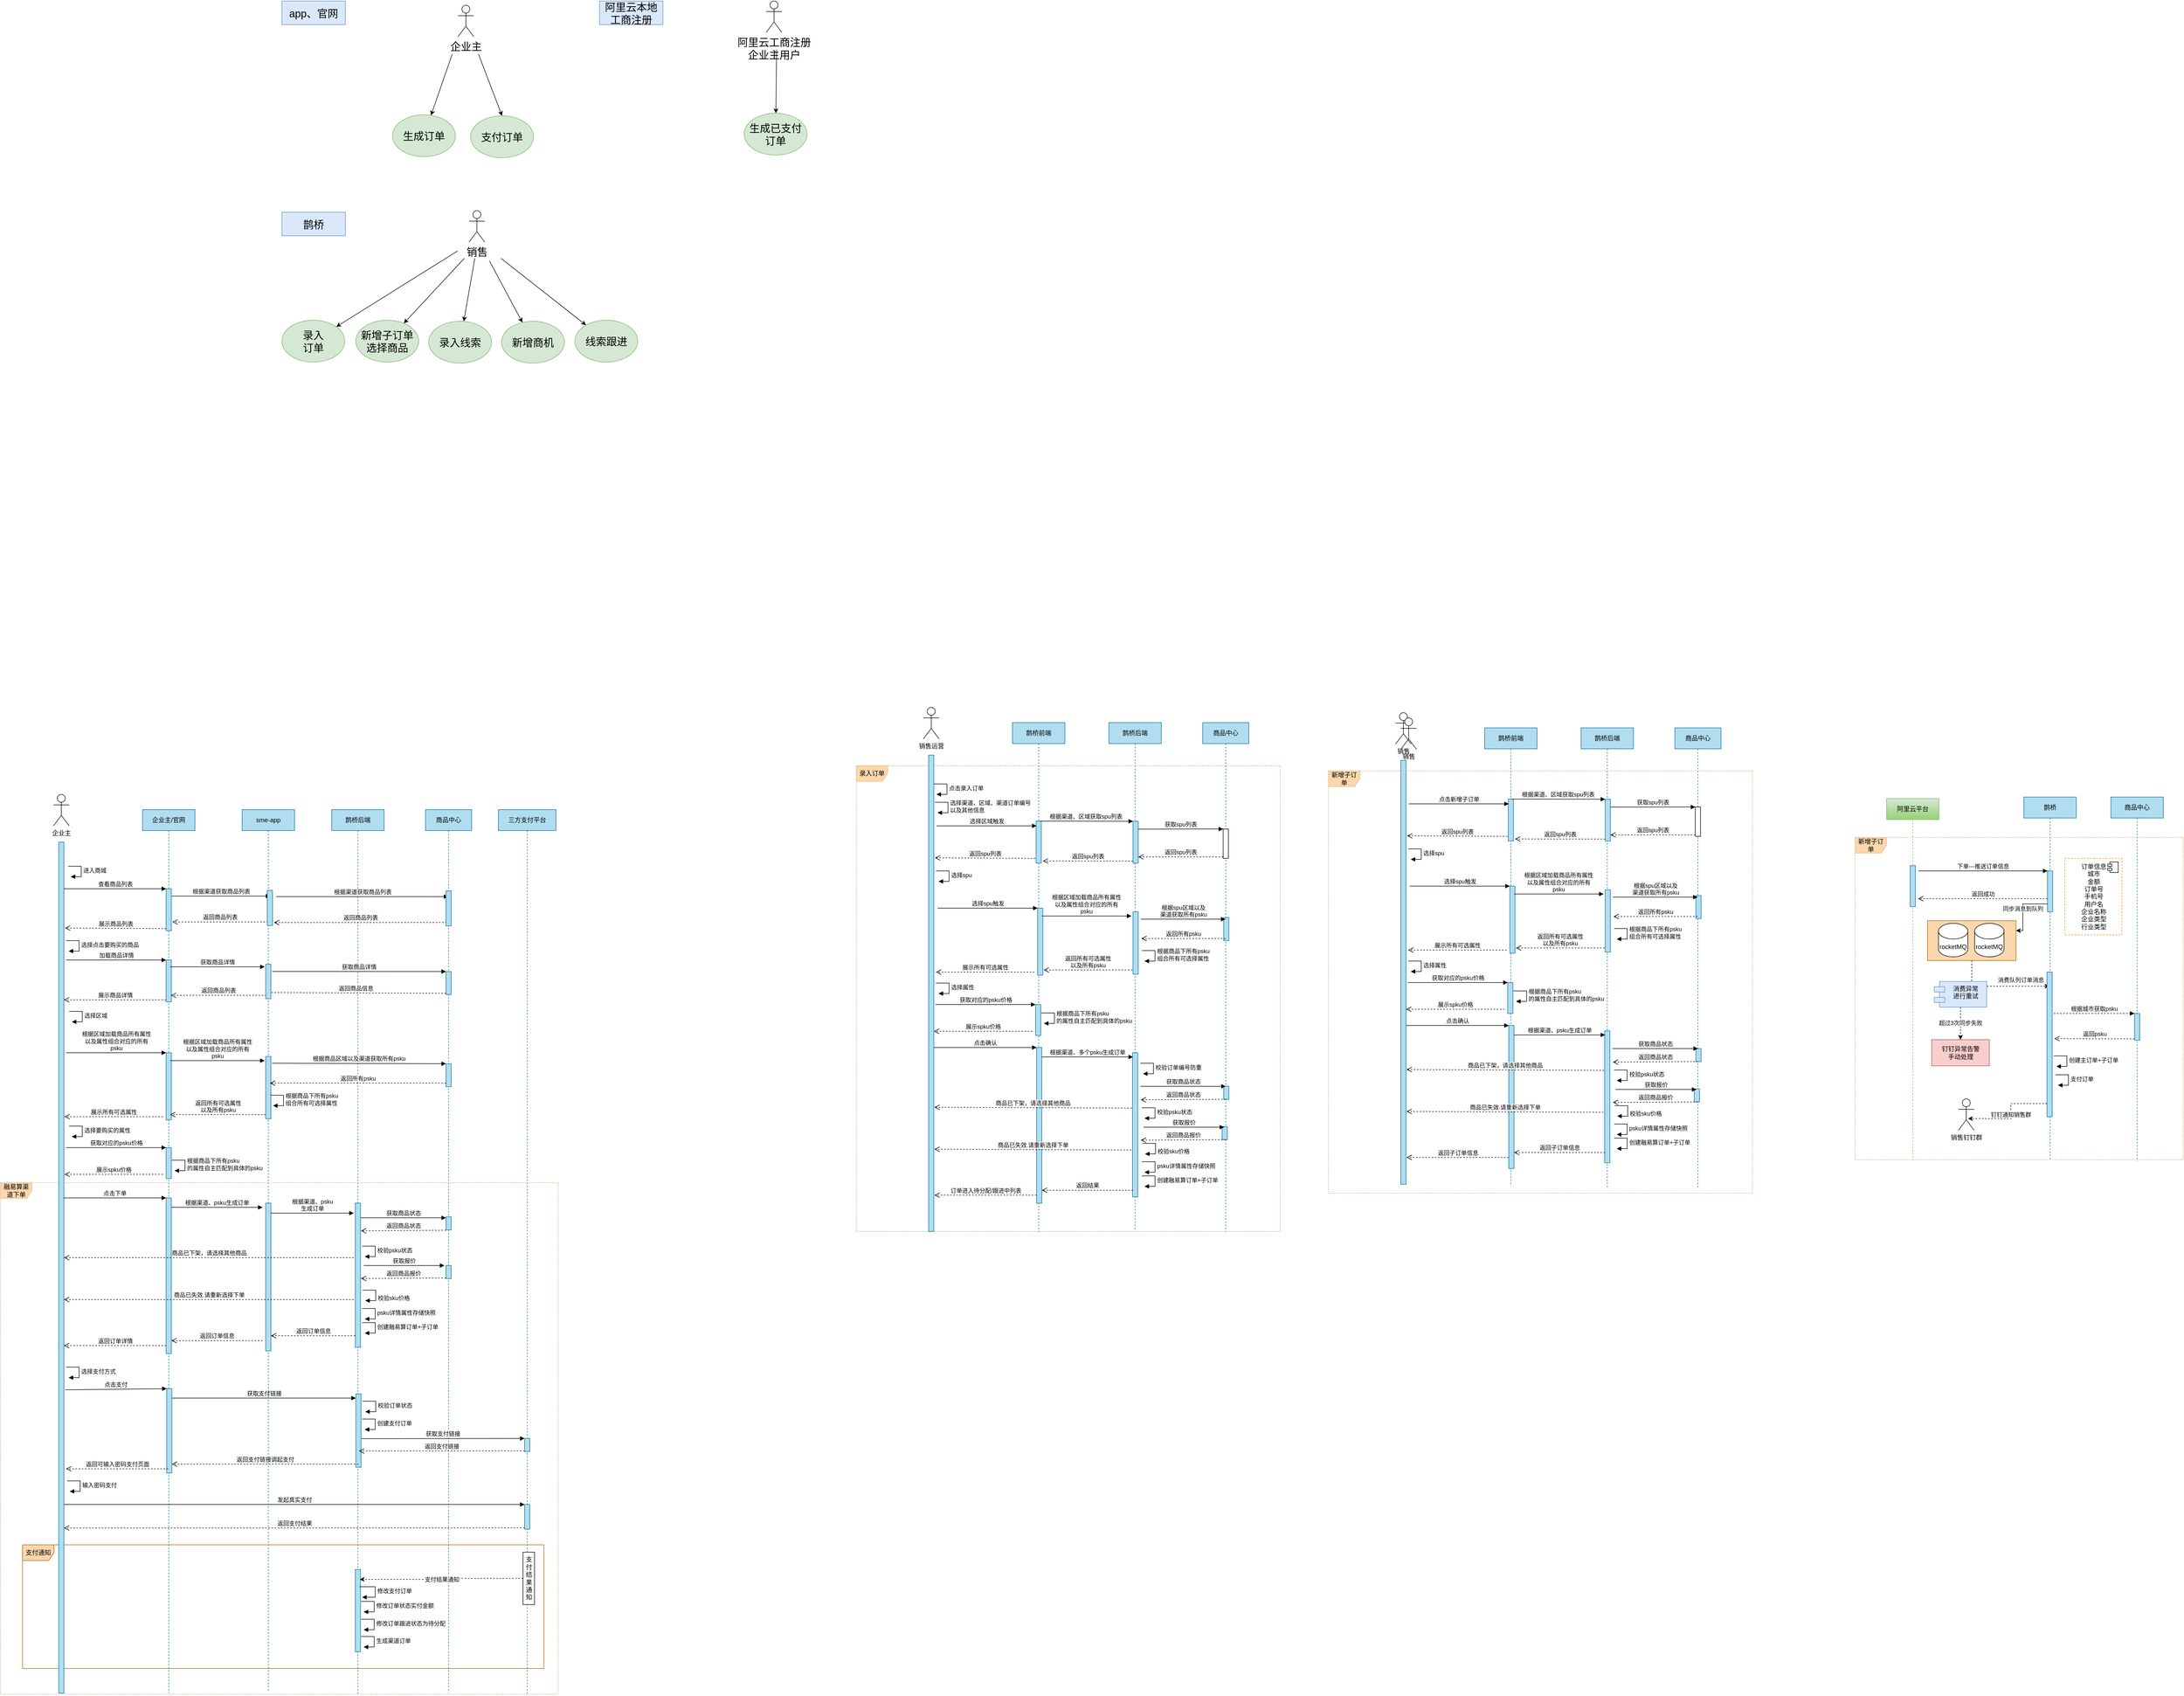 <mxfile version="14.2.3" type="github">
  <diagram id="QVtK0J8Mp7qvg03k-yFJ" name="第 1 页">
    <mxGraphModel dx="2837" dy="33" grid="0" gridSize="10" guides="1" tooltips="1" connect="1" arrows="1" fold="1" page="0" pageScale="1" pageWidth="827" pageHeight="1169" math="0" shadow="0">
      <root>
        <mxCell id="0" />
        <mxCell id="1" parent="0" />
        <mxCell id="BfFZ2of9FClNFI7ontlP-314" value="新增子订单" style="shape=umlFrame;whiteSpace=wrap;html=1;fillColor=#fad7ac;strokeColor=#b46504;dashed=1;shadow=0;dashPattern=1 2;" vertex="1" parent="1">
          <mxGeometry x="2698" y="2604" width="626" height="615" as="geometry" />
        </mxCell>
        <mxCell id="DjqIR26yRd3ydewBDKT8-25" value="融易算渠道下单" style="shape=umlFrame;whiteSpace=wrap;html=1;fillColor=#fad7ac;strokeColor=#b46504;dashed=1;shadow=0;dashPattern=1 2;" parent="1" vertex="1">
          <mxGeometry x="-841" y="3263" width="1064" height="976" as="geometry" />
        </mxCell>
        <mxCell id="DjqIR26yRd3ydewBDKT8-85" value="支付通知" style="shape=umlFrame;whiteSpace=wrap;html=1;shadow=0;labelBackgroundColor=none;strokeColor=#b46504;fillColor=#fad7ac;" parent="1" vertex="1">
          <mxGeometry x="-799" y="3954" width="995" height="236" as="geometry" />
        </mxCell>
        <mxCell id="DjqIR26yRd3ydewBDKT8-1" value="&lt;span style=&quot;font-size: 20px&quot;&gt;生成订单&lt;/span&gt;" style="ellipse;whiteSpace=wrap;html=1;fillColor=#d5e8d4;strokeColor=#82b366;" parent="1" vertex="1">
          <mxGeometry x="-93" y="1225" width="120" height="80" as="geometry" />
        </mxCell>
        <mxCell id="DjqIR26yRd3ydewBDKT8-2" value="&lt;font style=&quot;font-size: 20px&quot;&gt;企业主&lt;/font&gt;" style="shape=umlActor;verticalLabelPosition=bottom;verticalAlign=top;html=1;" parent="1" vertex="1">
          <mxGeometry x="32" y="1016" width="30" height="60" as="geometry" />
        </mxCell>
        <mxCell id="DjqIR26yRd3ydewBDKT8-3" value="&lt;span style=&quot;font-size: 20px&quot;&gt;支付订单&lt;/span&gt;" style="ellipse;whiteSpace=wrap;html=1;fillColor=#d5e8d4;strokeColor=#82b366;" parent="1" vertex="1">
          <mxGeometry x="56" y="1227" width="120" height="80" as="geometry" />
        </mxCell>
        <mxCell id="DjqIR26yRd3ydewBDKT8-4" value="" style="endArrow=classic;html=1;" parent="1" target="DjqIR26yRd3ydewBDKT8-1" edge="1">
          <mxGeometry width="50" height="50" relative="1" as="geometry">
            <mxPoint x="21" y="1109" as="sourcePoint" />
            <mxPoint x="-152.59" y="1242.135" as="targetPoint" />
          </mxGeometry>
        </mxCell>
        <mxCell id="DjqIR26yRd3ydewBDKT8-5" value="" style="endArrow=classic;html=1;entryX=0.5;entryY=0;entryDx=0;entryDy=0;" parent="1" target="DjqIR26yRd3ydewBDKT8-3" edge="1">
          <mxGeometry width="50" height="50" relative="1" as="geometry">
            <mxPoint x="71" y="1109" as="sourcePoint" />
            <mxPoint x="178.295" y="1245.358" as="targetPoint" />
          </mxGeometry>
        </mxCell>
        <mxCell id="DjqIR26yRd3ydewBDKT8-6" value="&lt;span style=&quot;font-size: 20px&quot;&gt;app、官网&lt;/span&gt;" style="rounded=0;whiteSpace=wrap;html=1;fillColor=#dae8fc;strokeColor=#6c8ebf;" parent="1" vertex="1">
          <mxGeometry x="-304" y="1008" width="121" height="45" as="geometry" />
        </mxCell>
        <mxCell id="DjqIR26yRd3ydewBDKT8-7" value="&lt;font style=&quot;font-size: 20px&quot;&gt;录入&lt;br&gt;订单&lt;/font&gt;" style="ellipse;whiteSpace=wrap;html=1;fillColor=#d5e8d4;strokeColor=#82b366;" parent="1" vertex="1">
          <mxGeometry x="-304" y="1617" width="120" height="80" as="geometry" />
        </mxCell>
        <mxCell id="DjqIR26yRd3ydewBDKT8-8" value="&lt;span style=&quot;font-size: 20px&quot;&gt;销售&lt;/span&gt;" style="shape=umlActor;verticalLabelPosition=bottom;verticalAlign=top;html=1;" parent="1" vertex="1">
          <mxGeometry x="53" y="1408" width="30" height="60" as="geometry" />
        </mxCell>
        <mxCell id="DjqIR26yRd3ydewBDKT8-9" value="&lt;span style=&quot;font-size: 20px&quot;&gt;新增子订单选择商品&lt;/span&gt;" style="ellipse;whiteSpace=wrap;html=1;fillColor=#d5e8d4;strokeColor=#82b366;" parent="1" vertex="1">
          <mxGeometry x="-163" y="1617" width="120" height="80" as="geometry" />
        </mxCell>
        <mxCell id="DjqIR26yRd3ydewBDKT8-10" value="" style="endArrow=classic;html=1;exitX=0.453;exitY=0.256;exitDx=0;exitDy=0;exitPerimeter=0;" parent="1" target="DjqIR26yRd3ydewBDKT8-7" edge="1">
          <mxGeometry width="50" height="50" relative="1" as="geometry">
            <mxPoint x="31.34" y="1484.864" as="sourcePoint" />
            <mxPoint x="76" y="1498" as="targetPoint" />
          </mxGeometry>
        </mxCell>
        <mxCell id="DjqIR26yRd3ydewBDKT8-11" value="" style="endArrow=classic;html=1;" parent="1" target="DjqIR26yRd3ydewBDKT8-9" edge="1">
          <mxGeometry width="50" height="50" relative="1" as="geometry">
            <mxPoint x="44" y="1499" as="sourcePoint" />
            <mxPoint x="-68.723" y="1638.373" as="targetPoint" />
          </mxGeometry>
        </mxCell>
        <mxCell id="DjqIR26yRd3ydewBDKT8-12" value="&lt;span style=&quot;font-size: 20px&quot;&gt;录入线索&lt;/span&gt;" style="ellipse;whiteSpace=wrap;html=1;fillColor=#d5e8d4;strokeColor=#82b366;" parent="1" vertex="1">
          <mxGeometry x="-24" y="1619" width="120" height="80" as="geometry" />
        </mxCell>
        <mxCell id="DjqIR26yRd3ydewBDKT8-13" value="&lt;span style=&quot;font-size: 20px&quot;&gt;新增商机&lt;/span&gt;" style="ellipse;whiteSpace=wrap;html=1;fillColor=#d5e8d4;strokeColor=#82b366;" parent="1" vertex="1">
          <mxGeometry x="115" y="1619" width="120" height="80" as="geometry" />
        </mxCell>
        <mxCell id="DjqIR26yRd3ydewBDKT8-14" value="&lt;span style=&quot;font-size: 20px&quot;&gt;线索跟进&lt;/span&gt;" style="ellipse;whiteSpace=wrap;html=1;fillColor=#d5e8d4;strokeColor=#82b366;" parent="1" vertex="1">
          <mxGeometry x="255" y="1617" width="120" height="80" as="geometry" />
        </mxCell>
        <mxCell id="DjqIR26yRd3ydewBDKT8-15" value="" style="endArrow=classic;html=1;" parent="1" target="DjqIR26yRd3ydewBDKT8-12" edge="1">
          <mxGeometry width="50" height="50" relative="1" as="geometry">
            <mxPoint x="64" y="1499" as="sourcePoint" />
            <mxPoint x="-11.272" y="1638.786" as="targetPoint" />
          </mxGeometry>
        </mxCell>
        <mxCell id="DjqIR26yRd3ydewBDKT8-16" value="" style="endArrow=classic;html=1;" parent="1" target="DjqIR26yRd3ydewBDKT8-13" edge="1">
          <mxGeometry width="50" height="50" relative="1" as="geometry">
            <mxPoint x="92" y="1504" as="sourcePoint" />
            <mxPoint x="-1.272" y="1648.786" as="targetPoint" />
          </mxGeometry>
        </mxCell>
        <mxCell id="DjqIR26yRd3ydewBDKT8-17" value="" style="endArrow=classic;html=1;" parent="1" target="DjqIR26yRd3ydewBDKT8-14" edge="1">
          <mxGeometry width="50" height="50" relative="1" as="geometry">
            <mxPoint x="114" y="1499" as="sourcePoint" />
            <mxPoint x="8.728" y="1658.786" as="targetPoint" />
          </mxGeometry>
        </mxCell>
        <mxCell id="DjqIR26yRd3ydewBDKT8-18" value="&lt;span style=&quot;font-size: 20px&quot;&gt;鹊桥&lt;/span&gt;" style="rounded=0;whiteSpace=wrap;html=1;fillColor=#dae8fc;strokeColor=#6c8ebf;" parent="1" vertex="1">
          <mxGeometry x="-304" y="1411" width="121" height="45" as="geometry" />
        </mxCell>
        <mxCell id="DjqIR26yRd3ydewBDKT8-19" value="&lt;span style=&quot;font-size: 20px&quot;&gt;阿里云本地工商注册&lt;/span&gt;" style="rounded=0;whiteSpace=wrap;html=1;fillColor=#dae8fc;strokeColor=#6c8ebf;" parent="1" vertex="1">
          <mxGeometry x="302" y="1008" width="121" height="45" as="geometry" />
        </mxCell>
        <mxCell id="DjqIR26yRd3ydewBDKT8-20" value="&lt;span style=&quot;font-size: 20px&quot;&gt;生成已支付订单&lt;/span&gt;" style="ellipse;whiteSpace=wrap;html=1;fillColor=#d5e8d4;strokeColor=#82b366;" parent="1" vertex="1">
          <mxGeometry x="578" y="1222" width="120" height="80" as="geometry" />
        </mxCell>
        <mxCell id="DjqIR26yRd3ydewBDKT8-21" value="&lt;font style=&quot;font-size: 20px&quot;&gt;阿里云工商注册&lt;br&gt;企业主用户&lt;/font&gt;" style="shape=umlActor;verticalLabelPosition=bottom;verticalAlign=top;html=1;" parent="1" vertex="1">
          <mxGeometry x="620" y="1008" width="30" height="60" as="geometry" />
        </mxCell>
        <mxCell id="DjqIR26yRd3ydewBDKT8-23" value="" style="endArrow=classic;html=1;" parent="1" target="DjqIR26yRd3ydewBDKT8-20" edge="1">
          <mxGeometry width="50" height="50" relative="1" as="geometry">
            <mxPoint x="640" y="1101" as="sourcePoint" />
            <mxPoint x="466.41" y="1234.135" as="targetPoint" />
          </mxGeometry>
        </mxCell>
        <mxCell id="DjqIR26yRd3ydewBDKT8-26" value="企业主/官网" style="shape=umlLifeline;perimeter=lifelinePerimeter;whiteSpace=wrap;html=1;container=1;collapsible=0;recursiveResize=0;outlineConnect=0;fillColor=#b1ddf0;strokeColor=#10739e;" parent="1" vertex="1">
          <mxGeometry x="-570" y="2551" width="100" height="1686" as="geometry" />
        </mxCell>
        <mxCell id="DjqIR26yRd3ydewBDKT8-27" value="" style="html=1;points=[];perimeter=orthogonalPerimeter;shadow=0;labelBackgroundColor=none;strokeColor=#10739e;fillColor=#b1ddf0;" parent="DjqIR26yRd3ydewBDKT8-26" vertex="1">
          <mxGeometry x="45" y="151" width="10" height="80" as="geometry" />
        </mxCell>
        <mxCell id="DjqIR26yRd3ydewBDKT8-37" value="" style="html=1;points=[];perimeter=orthogonalPerimeter;shadow=0;labelBackgroundColor=none;strokeColor=#10739e;fillColor=#b1ddf0;" parent="DjqIR26yRd3ydewBDKT8-26" vertex="1">
          <mxGeometry x="45" y="287" width="10" height="80" as="geometry" />
        </mxCell>
        <mxCell id="DjqIR26yRd3ydewBDKT8-96" value="" style="html=1;points=[];perimeter=orthogonalPerimeter;shadow=0;labelBackgroundColor=none;strokeColor=#10739e;fillColor=#b1ddf0;" parent="DjqIR26yRd3ydewBDKT8-26" vertex="1">
          <mxGeometry x="45" y="464" width="10" height="128" as="geometry" />
        </mxCell>
        <mxCell id="DjqIR26yRd3ydewBDKT8-97" value="根据区域加载商品所有属性&lt;br&gt;以及属性组合对应的所有&lt;br&gt;psku" style="html=1;verticalAlign=bottom;endArrow=block;entryX=0;entryY=0;" parent="DjqIR26yRd3ydewBDKT8-26" target="DjqIR26yRd3ydewBDKT8-96" edge="1">
          <mxGeometry relative="1" as="geometry">
            <mxPoint x="-146" y="464" as="sourcePoint" />
          </mxGeometry>
        </mxCell>
        <mxCell id="DjqIR26yRd3ydewBDKT8-110" value="" style="html=1;points=[];perimeter=orthogonalPerimeter;shadow=0;labelBackgroundColor=none;strokeColor=#10739e;fillColor=#b1ddf0;" parent="DjqIR26yRd3ydewBDKT8-26" vertex="1">
          <mxGeometry x="45" y="645" width="10" height="59" as="geometry" />
        </mxCell>
        <mxCell id="DjqIR26yRd3ydewBDKT8-111" value="获取对应的psku价格" style="html=1;verticalAlign=bottom;endArrow=block;entryX=0;entryY=0;" parent="DjqIR26yRd3ydewBDKT8-26" target="DjqIR26yRd3ydewBDKT8-110" edge="1">
          <mxGeometry relative="1" as="geometry">
            <mxPoint x="-146" y="645" as="sourcePoint" />
          </mxGeometry>
        </mxCell>
        <mxCell id="DjqIR26yRd3ydewBDKT8-112" value="展示spku价格" style="html=1;verticalAlign=bottom;endArrow=open;endSize=8;dashed=1;" parent="DjqIR26yRd3ydewBDKT8-26" edge="1">
          <mxGeometry relative="1" as="geometry">
            <mxPoint x="-149" y="696" as="targetPoint" />
            <mxPoint x="39.0" y="696" as="sourcePoint" />
          </mxGeometry>
        </mxCell>
        <mxCell id="DjqIR26yRd3ydewBDKT8-28" value="" style="html=1;points=[];perimeter=orthogonalPerimeter;shadow=0;labelBackgroundColor=none;strokeColor=#10739e;fillColor=#b1ddf0;" parent="DjqIR26yRd3ydewBDKT8-26" vertex="1">
          <mxGeometry x="45" y="741" width="10" height="297" as="geometry" />
        </mxCell>
        <mxCell id="DjqIR26yRd3ydewBDKT8-29" value="鹊桥后端" style="shape=umlLifeline;perimeter=lifelinePerimeter;whiteSpace=wrap;html=1;container=1;collapsible=0;recursiveResize=0;outlineConnect=0;fillColor=#b1ddf0;strokeColor=#10739e;" parent="1" vertex="1">
          <mxGeometry x="-209" y="2551" width="100" height="1687" as="geometry" />
        </mxCell>
        <mxCell id="DjqIR26yRd3ydewBDKT8-30" value="" style="html=1;points=[];perimeter=orthogonalPerimeter;shadow=0;labelBackgroundColor=none;strokeColor=#10739e;fillColor=#b1ddf0;" parent="DjqIR26yRd3ydewBDKT8-29" vertex="1">
          <mxGeometry x="45" y="751" width="10" height="275" as="geometry" />
        </mxCell>
        <mxCell id="DjqIR26yRd3ydewBDKT8-31" value="" style="html=1;points=[];perimeter=orthogonalPerimeter;shadow=0;labelBackgroundColor=none;strokeColor=#10739e;fillColor=#b1ddf0;" parent="DjqIR26yRd3ydewBDKT8-29" vertex="1">
          <mxGeometry x="45" y="1450" width="10" height="157" as="geometry" />
        </mxCell>
        <mxCell id="DjqIR26yRd3ydewBDKT8-32" value="" style="html=1;points=[];perimeter=orthogonalPerimeter;fillColor=#b1ddf0;strokeColor=#10739e;" parent="1" vertex="1">
          <mxGeometry x="-730" y="2613" width="10" height="1624" as="geometry" />
        </mxCell>
        <mxCell id="DjqIR26yRd3ydewBDKT8-33" value="企业主" style="shape=umlActor;verticalLabelPosition=bottom;verticalAlign=top;html=1;" parent="1" vertex="1">
          <mxGeometry x="-740" y="2522" width="30" height="60" as="geometry" />
        </mxCell>
        <mxCell id="DjqIR26yRd3ydewBDKT8-34" value="商品中心" style="shape=umlLifeline;perimeter=lifelinePerimeter;whiteSpace=wrap;html=1;container=1;collapsible=0;recursiveResize=0;outlineConnect=0;fillColor=#b1ddf0;strokeColor=#10739e;" parent="1" vertex="1">
          <mxGeometry x="-30" y="2551" width="88" height="1685" as="geometry" />
        </mxCell>
        <mxCell id="DjqIR26yRd3ydewBDKT8-35" value="查看订单管理订单列表" style="html=1;verticalAlign=bottom;endArrow=block;entryX=0;entryY=0;" parent="DjqIR26yRd3ydewBDKT8-34" edge="1">
          <mxGeometry relative="1" as="geometry">
            <mxPoint x="-401" y="654" as="sourcePoint" />
          </mxGeometry>
        </mxCell>
        <mxCell id="DjqIR26yRd3ydewBDKT8-38" value="" style="html=1;points=[];perimeter=orthogonalPerimeter;shadow=0;labelBackgroundColor=none;strokeColor=#10739e;fillColor=#b1ddf0;" parent="DjqIR26yRd3ydewBDKT8-34" vertex="1">
          <mxGeometry x="39" y="309" width="10" height="44" as="geometry" />
        </mxCell>
        <mxCell id="DjqIR26yRd3ydewBDKT8-39" value="获取商品详情" style="html=1;verticalAlign=bottom;endArrow=block;entryX=0;entryY=0;exitX=1.212;exitY=0.21;exitDx=0;exitDy=0;exitPerimeter=0;" parent="DjqIR26yRd3ydewBDKT8-34" source="DjqIR26yRd3ydewBDKT8-94" edge="1">
          <mxGeometry relative="1" as="geometry">
            <mxPoint x="-307" y="309.04" as="sourcePoint" />
            <mxPoint x="39" y="309.0" as="targetPoint" />
          </mxGeometry>
        </mxCell>
        <mxCell id="DjqIR26yRd3ydewBDKT8-40" value="返回商品信息" style="html=1;verticalAlign=bottom;endArrow=open;endSize=8;exitX=0;exitY=0.95;dashed=1;" parent="DjqIR26yRd3ydewBDKT8-34" edge="1">
          <mxGeometry relative="1" as="geometry">
            <mxPoint x="-306" y="349" as="targetPoint" />
            <mxPoint x="39" y="350.55" as="sourcePoint" />
          </mxGeometry>
        </mxCell>
        <mxCell id="DjqIR26yRd3ydewBDKT8-41" value="加载商品详情" style="html=1;verticalAlign=bottom;endArrow=block;entryX=0;entryY=0;" parent="DjqIR26yRd3ydewBDKT8-34" target="DjqIR26yRd3ydewBDKT8-37" edge="1">
          <mxGeometry relative="1" as="geometry">
            <mxPoint x="-686" y="287" as="sourcePoint" />
          </mxGeometry>
        </mxCell>
        <mxCell id="DjqIR26yRd3ydewBDKT8-43" value="" style="html=1;points=[];perimeter=orthogonalPerimeter;shadow=0;labelBackgroundColor=none;strokeColor=#10739e;fillColor=#b1ddf0;" parent="DjqIR26yRd3ydewBDKT8-34" vertex="1">
          <mxGeometry x="39" y="777" width="10" height="25" as="geometry" />
        </mxCell>
        <mxCell id="DjqIR26yRd3ydewBDKT8-89" value="根据渠道获取商品列表" style="html=1;verticalAlign=bottom;endArrow=block;" parent="DjqIR26yRd3ydewBDKT8-34" target="DjqIR26yRd3ydewBDKT8-34" edge="1">
          <mxGeometry relative="1" as="geometry">
            <mxPoint x="-285" y="166" as="sourcePoint" />
            <mxPoint x="35" y="168" as="targetPoint" />
          </mxGeometry>
        </mxCell>
        <mxCell id="DjqIR26yRd3ydewBDKT8-90" value="返回商品列表" style="html=1;verticalAlign=bottom;endArrow=open;endSize=8;dashed=1;entryX=1.282;entryY=0.918;entryDx=0;entryDy=0;entryPerimeter=0;" parent="DjqIR26yRd3ydewBDKT8-34" target="DjqIR26yRd3ydewBDKT8-36" edge="1">
          <mxGeometry relative="1" as="geometry">
            <mxPoint x="-142" y="215.4" as="targetPoint" />
            <mxPoint x="40.5" y="215.4" as="sourcePoint" />
          </mxGeometry>
        </mxCell>
        <mxCell id="DjqIR26yRd3ydewBDKT8-91" value="" style="html=1;points=[];perimeter=orthogonalPerimeter;shadow=0;labelBackgroundColor=none;strokeColor=#10739e;fillColor=#b1ddf0;" parent="DjqIR26yRd3ydewBDKT8-34" vertex="1">
          <mxGeometry x="39" y="155" width="10" height="67" as="geometry" />
        </mxCell>
        <mxCell id="DjqIR26yRd3ydewBDKT8-105" value="" style="html=1;points=[];perimeter=orthogonalPerimeter;shadow=0;labelBackgroundColor=none;strokeColor=#10739e;fillColor=#b1ddf0;" parent="DjqIR26yRd3ydewBDKT8-34" vertex="1">
          <mxGeometry x="39" y="484.93" width="10" height="44" as="geometry" />
        </mxCell>
        <mxCell id="DjqIR26yRd3ydewBDKT8-106" value="根据商品区域以及渠道获取所有psku" style="html=1;verticalAlign=bottom;endArrow=block;entryX=0;entryY=0;exitX=1.212;exitY=0.21;exitDx=0;exitDy=0;exitPerimeter=0;" parent="DjqIR26yRd3ydewBDKT8-34" edge="1">
          <mxGeometry relative="1" as="geometry">
            <mxPoint x="-292.88" y="484.0" as="sourcePoint" />
            <mxPoint x="39" y="484.93" as="targetPoint" />
          </mxGeometry>
        </mxCell>
        <mxCell id="BfFZ2of9FClNFI7ontlP-8" value="" style="html=1;points=[];perimeter=orthogonalPerimeter;shadow=0;labelBackgroundColor=none;strokeColor=#10739e;fillColor=#b1ddf0;" vertex="1" parent="DjqIR26yRd3ydewBDKT8-34">
          <mxGeometry x="39" y="870" width="10" height="25" as="geometry" />
        </mxCell>
        <mxCell id="DjqIR26yRd3ydewBDKT8-44" value="选择点击要购买的商品" style="edgeStyle=orthogonalEdgeStyle;html=1;align=left;spacingLeft=2;endArrow=block;rounded=0;entryX=1;entryY=0;" parent="1" edge="1">
          <mxGeometry relative="1" as="geometry">
            <mxPoint x="-716" y="2801" as="sourcePoint" />
            <Array as="points">
              <mxPoint x="-691" y="2801" />
            </Array>
            <mxPoint x="-711.0" y="2821" as="targetPoint" />
          </mxGeometry>
        </mxCell>
        <mxCell id="DjqIR26yRd3ydewBDKT8-45" value="根据渠道获取商品列表" style="html=1;verticalAlign=bottom;endArrow=block;exitX=1.1;exitY=0.113;exitDx=0;exitDy=0;exitPerimeter=0;" parent="1" edge="1">
          <mxGeometry relative="1" as="geometry">
            <mxPoint x="-514" y="2716.04" as="sourcePoint" />
            <mxPoint x="-326" y="2716" as="targetPoint" />
          </mxGeometry>
        </mxCell>
        <mxCell id="DjqIR26yRd3ydewBDKT8-46" value="返回商品列表" style="html=1;verticalAlign=bottom;endArrow=open;endSize=8;entryX=1.2;entryY=0.73;entryDx=0;entryDy=0;entryPerimeter=0;dashed=1;" parent="1" source="DjqIR26yRd3ydewBDKT8-86" edge="1">
          <mxGeometry relative="1" as="geometry">
            <mxPoint x="-513" y="2765.4" as="targetPoint" />
            <mxPoint x="-168" y="2765.4" as="sourcePoint" />
          </mxGeometry>
        </mxCell>
        <mxCell id="DjqIR26yRd3ydewBDKT8-47" value="查看商品列表" style="html=1;verticalAlign=bottom;endArrow=block;entryX=0;entryY=0;" parent="1" target="DjqIR26yRd3ydewBDKT8-27" edge="1">
          <mxGeometry relative="1" as="geometry">
            <mxPoint x="-720" y="2702.0" as="sourcePoint" />
          </mxGeometry>
        </mxCell>
        <mxCell id="DjqIR26yRd3ydewBDKT8-48" value="展示商品列表" style="html=1;verticalAlign=bottom;endArrow=open;endSize=8;exitX=0;exitY=0.95;dashed=1;" parent="1" source="DjqIR26yRd3ydewBDKT8-27" edge="1">
          <mxGeometry relative="1" as="geometry">
            <mxPoint x="-718" y="2777" as="targetPoint" />
          </mxGeometry>
        </mxCell>
        <mxCell id="DjqIR26yRd3ydewBDKT8-49" value="进入商城" style="edgeStyle=orthogonalEdgeStyle;html=1;align=left;spacingLeft=2;endArrow=block;rounded=0;entryX=1;entryY=0;" parent="1" edge="1">
          <mxGeometry relative="1" as="geometry">
            <mxPoint x="-712" y="2659" as="sourcePoint" />
            <Array as="points">
              <mxPoint x="-687" y="2659" />
            </Array>
            <mxPoint x="-707.0" y="2679" as="targetPoint" />
          </mxGeometry>
        </mxCell>
        <mxCell id="DjqIR26yRd3ydewBDKT8-50" value="校验psku状态" style="edgeStyle=orthogonalEdgeStyle;html=1;align=left;spacingLeft=2;endArrow=block;rounded=0;entryX=1;entryY=0;" parent="1" edge="1">
          <mxGeometry relative="1" as="geometry">
            <mxPoint x="-151" y="3384.0" as="sourcePoint" />
            <Array as="points">
              <mxPoint x="-126" y="3384" />
            </Array>
            <mxPoint x="-146.0" y="3404" as="targetPoint" />
          </mxGeometry>
        </mxCell>
        <mxCell id="DjqIR26yRd3ydewBDKT8-51" value="返回订单详情" style="html=1;verticalAlign=bottom;endArrow=open;dashed=1;endSize=8;exitX=0;exitY=0.95;" parent="1" edge="1">
          <mxGeometry relative="1" as="geometry">
            <mxPoint x="-720" y="3573.75" as="targetPoint" />
            <mxPoint x="-525" y="3573.75" as="sourcePoint" />
          </mxGeometry>
        </mxCell>
        <mxCell id="DjqIR26yRd3ydewBDKT8-52" value="点击下单" style="html=1;verticalAlign=bottom;endArrow=block;entryX=0;entryY=0;" parent="1" target="DjqIR26yRd3ydewBDKT8-28" edge="1">
          <mxGeometry relative="1" as="geometry">
            <mxPoint x="-721" y="3292" as="sourcePoint" />
          </mxGeometry>
        </mxCell>
        <mxCell id="DjqIR26yRd3ydewBDKT8-53" value="返回订单信息" style="html=1;verticalAlign=bottom;endArrow=open;dashed=1;endSize=8;exitX=0;exitY=0.95;" parent="1" edge="1">
          <mxGeometry relative="1" as="geometry">
            <mxPoint x="-515" y="3564.35" as="targetPoint" />
            <mxPoint x="-341" y="3564.35" as="sourcePoint" />
          </mxGeometry>
        </mxCell>
        <mxCell id="DjqIR26yRd3ydewBDKT8-54" value="根据渠道、psku生成订单" style="html=1;verticalAlign=bottom;endArrow=block;entryX=0;entryY=0;" parent="1" edge="1">
          <mxGeometry relative="1" as="geometry">
            <mxPoint x="-515" y="3310" as="sourcePoint" />
            <mxPoint x="-341" y="3310" as="targetPoint" />
          </mxGeometry>
        </mxCell>
        <mxCell id="DjqIR26yRd3ydewBDKT8-55" value="输入密码支付" style="edgeStyle=orthogonalEdgeStyle;html=1;align=left;spacingLeft=2;endArrow=block;rounded=0;entryX=1;entryY=0;" parent="1" edge="1">
          <mxGeometry relative="1" as="geometry">
            <mxPoint x="-714" y="3832" as="sourcePoint" />
            <Array as="points">
              <mxPoint x="-689" y="3832" />
            </Array>
            <mxPoint x="-709.0" y="3852" as="targetPoint" />
          </mxGeometry>
        </mxCell>
        <mxCell id="DjqIR26yRd3ydewBDKT8-56" value="psku详情属性存储快照" style="edgeStyle=orthogonalEdgeStyle;html=1;align=left;spacingLeft=2;endArrow=block;rounded=0;entryX=1;entryY=0;" parent="1" edge="1">
          <mxGeometry relative="1" as="geometry">
            <mxPoint x="-151" y="3503" as="sourcePoint" />
            <Array as="points">
              <mxPoint x="-126" y="3503" />
            </Array>
            <mxPoint x="-146.0" y="3523" as="targetPoint" />
          </mxGeometry>
        </mxCell>
        <mxCell id="DjqIR26yRd3ydewBDKT8-57" value="返回商品状态" style="html=1;verticalAlign=bottom;endArrow=open;dashed=1;endSize=8;exitX=0;exitY=0.95;entryX=1.07;entryY=0.478;entryDx=0;entryDy=0;entryPerimeter=0;" parent="1" edge="1">
          <mxGeometry relative="1" as="geometry">
            <mxPoint x="-153.3" y="3354.814" as="targetPoint" />
            <mxPoint x="9" y="3353.75" as="sourcePoint" />
          </mxGeometry>
        </mxCell>
        <mxCell id="DjqIR26yRd3ydewBDKT8-58" value="获取商品状态" style="html=1;verticalAlign=bottom;endArrow=block;entryX=0;entryY=0;" parent="1" edge="1">
          <mxGeometry relative="1" as="geometry">
            <mxPoint x="-154" y="3330" as="sourcePoint" />
            <mxPoint x="9" y="3330" as="targetPoint" />
          </mxGeometry>
        </mxCell>
        <mxCell id="DjqIR26yRd3ydewBDKT8-59" value="创建融易算订单+子订单" style="edgeStyle=orthogonalEdgeStyle;html=1;align=left;spacingLeft=2;endArrow=block;rounded=0;entryX=1;entryY=0;" parent="1" edge="1">
          <mxGeometry relative="1" as="geometry">
            <mxPoint x="-151" y="3530" as="sourcePoint" />
            <Array as="points">
              <mxPoint x="-126" y="3530" />
            </Array>
            <mxPoint x="-146.0" y="3550" as="targetPoint" />
          </mxGeometry>
        </mxCell>
        <mxCell id="DjqIR26yRd3ydewBDKT8-60" value="生成渠道订单" style="edgeStyle=orthogonalEdgeStyle;html=1;align=left;spacingLeft=2;endArrow=block;rounded=0;entryX=1;entryY=0;" parent="1" edge="1">
          <mxGeometry relative="1" as="geometry">
            <mxPoint x="-153" y="4129" as="sourcePoint" />
            <Array as="points">
              <mxPoint x="-128" y="4129" />
            </Array>
            <mxPoint x="-148.0" y="4149" as="targetPoint" />
          </mxGeometry>
        </mxCell>
        <mxCell id="DjqIR26yRd3ydewBDKT8-62" value="" style="html=1;points=[];perimeter=orthogonalPerimeter;shadow=0;labelBackgroundColor=none;strokeColor=#10739e;fillColor=#b1ddf0;" parent="1" vertex="1">
          <mxGeometry x="-524" y="3656" width="10" height="161" as="geometry" />
        </mxCell>
        <mxCell id="DjqIR26yRd3ydewBDKT8-63" value="" style="html=1;points=[];perimeter=orthogonalPerimeter;shadow=0;labelBackgroundColor=none;strokeColor=#10739e;fillColor=#b1ddf0;" parent="1" vertex="1">
          <mxGeometry x="-163" y="3666" width="10" height="140" as="geometry" />
        </mxCell>
        <mxCell id="DjqIR26yRd3ydewBDKT8-64" value="校验订单状态" style="edgeStyle=orthogonalEdgeStyle;html=1;align=left;spacingLeft=2;endArrow=block;rounded=0;entryX=1;entryY=0;" parent="1" edge="1">
          <mxGeometry relative="1" as="geometry">
            <mxPoint x="-150" y="3680.0" as="sourcePoint" />
            <Array as="points">
              <mxPoint x="-125" y="3680" />
            </Array>
            <mxPoint x="-145.0" y="3700" as="targetPoint" />
          </mxGeometry>
        </mxCell>
        <mxCell id="DjqIR26yRd3ydewBDKT8-65" value="返回可输入密码支付页面" style="html=1;verticalAlign=bottom;endArrow=open;dashed=1;endSize=8;exitX=0;exitY=0.95;" parent="1" edge="1">
          <mxGeometry relative="1" as="geometry">
            <mxPoint x="-716" y="3809.0" as="targetPoint" />
            <mxPoint x="-521" y="3809.0" as="sourcePoint" />
          </mxGeometry>
        </mxCell>
        <mxCell id="DjqIR26yRd3ydewBDKT8-66" value="点击支付" style="html=1;verticalAlign=bottom;endArrow=block;entryX=0;entryY=0;exitX=1.166;exitY=0.375;exitDx=0;exitDy=0;exitPerimeter=0;" parent="1" target="DjqIR26yRd3ydewBDKT8-62" edge="1">
          <mxGeometry relative="1" as="geometry">
            <mxPoint x="-717.34" y="3658.125" as="sourcePoint" />
          </mxGeometry>
        </mxCell>
        <mxCell id="DjqIR26yRd3ydewBDKT8-67" value="返回支付链接调起支付" style="html=1;verticalAlign=bottom;endArrow=open;dashed=1;endSize=8;" parent="1" edge="1">
          <mxGeometry relative="1" as="geometry">
            <mxPoint x="-514" y="3800" as="targetPoint" />
            <mxPoint x="-158" y="3800" as="sourcePoint" />
          </mxGeometry>
        </mxCell>
        <mxCell id="DjqIR26yRd3ydewBDKT8-68" value="获取支付链接" style="html=1;verticalAlign=bottom;endArrow=block;" parent="1" edge="1" target="DjqIR26yRd3ydewBDKT8-63">
          <mxGeometry relative="1" as="geometry">
            <mxPoint x="-514" y="3674" as="sourcePoint" />
            <mxPoint x="-340" y="3674" as="targetPoint" />
          </mxGeometry>
        </mxCell>
        <mxCell id="DjqIR26yRd3ydewBDKT8-69" value="返回支付链接" style="html=1;verticalAlign=bottom;endArrow=open;dashed=1;endSize=8;exitX=0;exitY=0.95;" parent="1" source="DjqIR26yRd3ydewBDKT8-74" edge="1">
          <mxGeometry relative="1" as="geometry">
            <mxPoint x="-157" y="3775" as="targetPoint" />
          </mxGeometry>
        </mxCell>
        <mxCell id="DjqIR26yRd3ydewBDKT8-70" value="获取支付链接" style="html=1;verticalAlign=bottom;endArrow=block;entryX=0;entryY=0;exitX=0.97;exitY=0.495;exitDx=0;exitDy=0;exitPerimeter=0;" parent="1" target="DjqIR26yRd3ydewBDKT8-74" edge="1">
          <mxGeometry relative="1" as="geometry">
            <mxPoint x="-152.3" y="3751.435" as="sourcePoint" />
          </mxGeometry>
        </mxCell>
        <mxCell id="DjqIR26yRd3ydewBDKT8-71" value="创建支付订单" style="edgeStyle=orthogonalEdgeStyle;html=1;align=left;spacingLeft=2;endArrow=block;rounded=0;entryX=1;entryY=0;" parent="1" edge="1">
          <mxGeometry relative="1" as="geometry">
            <mxPoint x="-151" y="3714" as="sourcePoint" />
            <Array as="points">
              <mxPoint x="-126" y="3714" />
            </Array>
            <mxPoint x="-146.0" y="3734" as="targetPoint" />
          </mxGeometry>
        </mxCell>
        <mxCell id="DjqIR26yRd3ydewBDKT8-72" value="三方支付平台" style="shape=umlLifeline;perimeter=lifelinePerimeter;whiteSpace=wrap;html=1;container=1;collapsible=0;recursiveResize=0;outlineConnect=0;fillColor=#b1ddf0;strokeColor=#10739e;" parent="1" vertex="1">
          <mxGeometry x="109" y="2551" width="110" height="1690" as="geometry" />
        </mxCell>
        <mxCell id="DjqIR26yRd3ydewBDKT8-73" value="查看订单管理订单列表" style="html=1;verticalAlign=bottom;endArrow=block;entryX=0;entryY=0;" parent="DjqIR26yRd3ydewBDKT8-72" edge="1">
          <mxGeometry relative="1" as="geometry">
            <mxPoint x="-401" y="654" as="sourcePoint" />
          </mxGeometry>
        </mxCell>
        <mxCell id="DjqIR26yRd3ydewBDKT8-74" value="" style="html=1;points=[];perimeter=orthogonalPerimeter;shadow=0;labelBackgroundColor=none;strokeColor=#10739e;fillColor=#b1ddf0;" parent="DjqIR26yRd3ydewBDKT8-72" vertex="1">
          <mxGeometry x="50" y="1200" width="10" height="25" as="geometry" />
        </mxCell>
        <mxCell id="DjqIR26yRd3ydewBDKT8-75" value="" style="html=1;points=[];perimeter=orthogonalPerimeter;shadow=0;labelBackgroundColor=none;strokeColor=#10739e;fillColor=#b1ddf0;" parent="DjqIR26yRd3ydewBDKT8-72" vertex="1">
          <mxGeometry x="50" y="1326" width="10" height="47" as="geometry" />
        </mxCell>
        <mxCell id="DjqIR26yRd3ydewBDKT8-76" value="支&lt;br&gt;付&lt;br&gt;结&lt;br&gt;果&lt;br&gt;通&lt;br&gt;知" style="html=1;points=[];perimeter=orthogonalPerimeter;shadow=0;labelBackgroundColor=none;strokeColor=#000000;" parent="DjqIR26yRd3ydewBDKT8-72" vertex="1">
          <mxGeometry x="47" y="1417" width="22" height="100" as="geometry" />
        </mxCell>
        <mxCell id="DjqIR26yRd3ydewBDKT8-77" value="选择支付方式" style="edgeStyle=orthogonalEdgeStyle;html=1;align=left;spacingLeft=2;endArrow=block;rounded=0;entryX=1;entryY=0;" parent="1" edge="1">
          <mxGeometry relative="1" as="geometry">
            <mxPoint x="-716" y="3615" as="sourcePoint" />
            <Array as="points">
              <mxPoint x="-691" y="3615" />
            </Array>
            <mxPoint x="-711.0" y="3635" as="targetPoint" />
          </mxGeometry>
        </mxCell>
        <mxCell id="DjqIR26yRd3ydewBDKT8-78" value="发起真实支付" style="html=1;verticalAlign=bottom;endArrow=block;entryX=0;entryY=0;" parent="1" target="DjqIR26yRd3ydewBDKT8-75" edge="1">
          <mxGeometry relative="1" as="geometry">
            <mxPoint x="-720.0" y="3877" as="sourcePoint" />
          </mxGeometry>
        </mxCell>
        <mxCell id="DjqIR26yRd3ydewBDKT8-79" value="返回支付结果" style="html=1;verticalAlign=bottom;endArrow=open;dashed=1;endSize=8;exitX=0;exitY=0.95;" parent="1" source="DjqIR26yRd3ydewBDKT8-75" edge="1">
          <mxGeometry relative="1" as="geometry">
            <mxPoint x="-720" y="3922" as="targetPoint" />
          </mxGeometry>
        </mxCell>
        <mxCell id="DjqIR26yRd3ydewBDKT8-81" value="支付结果通知" style="edgeStyle=orthogonalEdgeStyle;rounded=0;orthogonalLoop=1;jettySize=auto;html=1;entryX=0.848;entryY=0.121;entryDx=0;entryDy=0;entryPerimeter=0;dashed=1;" parent="1" source="DjqIR26yRd3ydewBDKT8-76" target="DjqIR26yRd3ydewBDKT8-31" edge="1">
          <mxGeometry relative="1" as="geometry" />
        </mxCell>
        <mxCell id="DjqIR26yRd3ydewBDKT8-82" value="修改支付订单" style="edgeStyle=orthogonalEdgeStyle;html=1;align=left;spacingLeft=2;endArrow=block;rounded=0;entryX=1;entryY=0;" parent="1" edge="1">
          <mxGeometry relative="1" as="geometry">
            <mxPoint x="-156" y="4034" as="sourcePoint" />
            <Array as="points">
              <mxPoint x="-126" y="4034" />
              <mxPoint x="-126" y="4054" />
            </Array>
            <mxPoint x="-151.0" y="4054" as="targetPoint" />
          </mxGeometry>
        </mxCell>
        <mxCell id="DjqIR26yRd3ydewBDKT8-83" value="修改订单状态实付金额" style="edgeStyle=orthogonalEdgeStyle;html=1;align=left;spacingLeft=2;endArrow=block;rounded=0;entryX=1;entryY=0;" parent="1" edge="1">
          <mxGeometry relative="1" as="geometry">
            <mxPoint x="-153" y="4062" as="sourcePoint" />
            <Array as="points">
              <mxPoint x="-128" y="4062" />
            </Array>
            <mxPoint x="-148.0" y="4082" as="targetPoint" />
          </mxGeometry>
        </mxCell>
        <mxCell id="DjqIR26yRd3ydewBDKT8-84" value="修改订单跟进状态为待分配" style="edgeStyle=orthogonalEdgeStyle;html=1;align=left;spacingLeft=2;endArrow=block;rounded=0;entryX=1;entryY=0;" parent="1" edge="1">
          <mxGeometry relative="1" as="geometry">
            <mxPoint x="-153" y="4096" as="sourcePoint" />
            <Array as="points">
              <mxPoint x="-128" y="4096" />
            </Array>
            <mxPoint x="-148.0" y="4116" as="targetPoint" />
          </mxGeometry>
        </mxCell>
        <mxCell id="DjqIR26yRd3ydewBDKT8-86" value="sme-app" style="shape=umlLifeline;perimeter=lifelinePerimeter;whiteSpace=wrap;html=1;container=1;collapsible=0;recursiveResize=0;outlineConnect=0;fillColor=#b1ddf0;strokeColor=#10739e;" parent="1" vertex="1">
          <mxGeometry x="-380" y="2551" width="100" height="1684" as="geometry" />
        </mxCell>
        <mxCell id="DjqIR26yRd3ydewBDKT8-87" value="" style="html=1;points=[];perimeter=orthogonalPerimeter;shadow=0;labelBackgroundColor=none;strokeColor=#10739e;fillColor=#b1ddf0;" parent="DjqIR26yRd3ydewBDKT8-86" vertex="1">
          <mxGeometry x="45" y="751" width="10" height="282" as="geometry" />
        </mxCell>
        <mxCell id="DjqIR26yRd3ydewBDKT8-36" value="" style="html=1;points=[];perimeter=orthogonalPerimeter;shadow=0;labelBackgroundColor=none;strokeColor=#10739e;fillColor=#b1ddf0;" parent="DjqIR26yRd3ydewBDKT8-86" vertex="1">
          <mxGeometry x="48" y="154" width="10" height="67" as="geometry" />
        </mxCell>
        <mxCell id="DjqIR26yRd3ydewBDKT8-92" value="获取商品详情" style="html=1;verticalAlign=bottom;endArrow=block;exitX=1.1;exitY=0.113;exitDx=0;exitDy=0;exitPerimeter=0;" parent="DjqIR26yRd3ydewBDKT8-86" edge="1">
          <mxGeometry relative="1" as="geometry">
            <mxPoint x="-137" y="300.04" as="sourcePoint" />
            <mxPoint x="43" y="300" as="targetPoint" />
          </mxGeometry>
        </mxCell>
        <mxCell id="DjqIR26yRd3ydewBDKT8-93" value="返回商品列表" style="html=1;verticalAlign=bottom;endArrow=open;endSize=8;entryX=1.2;entryY=0.73;entryDx=0;entryDy=0;entryPerimeter=0;dashed=1;" parent="DjqIR26yRd3ydewBDKT8-86" edge="1">
          <mxGeometry relative="1" as="geometry">
            <mxPoint x="-136" y="354.4" as="targetPoint" />
            <mxPoint x="46.5" y="354.4" as="sourcePoint" />
          </mxGeometry>
        </mxCell>
        <mxCell id="DjqIR26yRd3ydewBDKT8-94" value="" style="html=1;points=[];perimeter=orthogonalPerimeter;shadow=0;labelBackgroundColor=none;strokeColor=#10739e;fillColor=#b1ddf0;" parent="DjqIR26yRd3ydewBDKT8-86" vertex="1">
          <mxGeometry x="45" y="295" width="10" height="66" as="geometry" />
        </mxCell>
        <mxCell id="DjqIR26yRd3ydewBDKT8-100" value="根据区域加载商品所有属性&lt;br&gt;以及属性组合对应的所有&lt;br&gt;psku" style="html=1;verticalAlign=bottom;endArrow=block;exitX=1.1;exitY=0.113;exitDx=0;exitDy=0;exitPerimeter=0;" parent="DjqIR26yRd3ydewBDKT8-86" edge="1">
          <mxGeometry relative="1" as="geometry">
            <mxPoint x="-137.0" y="479.04" as="sourcePoint" />
            <mxPoint x="43" y="479" as="targetPoint" />
          </mxGeometry>
        </mxCell>
        <mxCell id="DjqIR26yRd3ydewBDKT8-102" value="" style="html=1;points=[];perimeter=orthogonalPerimeter;shadow=0;labelBackgroundColor=none;strokeColor=#10739e;fillColor=#b1ddf0;" parent="DjqIR26yRd3ydewBDKT8-86" vertex="1">
          <mxGeometry x="45" y="471" width="10" height="119" as="geometry" />
        </mxCell>
        <mxCell id="DjqIR26yRd3ydewBDKT8-42" value="展示商品详情" style="html=1;verticalAlign=bottom;endArrow=open;endSize=8;exitX=0;exitY=0.95;dashed=1;" parent="1" source="DjqIR26yRd3ydewBDKT8-37" target="DjqIR26yRd3ydewBDKT8-32" edge="1">
          <mxGeometry relative="1" as="geometry">
            <mxPoint x="-541.0" y="2913" as="targetPoint" />
          </mxGeometry>
        </mxCell>
        <mxCell id="DjqIR26yRd3ydewBDKT8-99" value="根据商品下所有psku&lt;br&gt;组合所有可选择属性" style="edgeStyle=orthogonalEdgeStyle;html=1;align=left;spacingLeft=2;endArrow=block;rounded=0;entryX=1;entryY=0;" parent="1" edge="1">
          <mxGeometry relative="1" as="geometry">
            <mxPoint x="-326" y="3096" as="sourcePoint" />
            <Array as="points">
              <mxPoint x="-301" y="3096" />
            </Array>
            <mxPoint x="-321.0" y="3116" as="targetPoint" />
          </mxGeometry>
        </mxCell>
        <mxCell id="DjqIR26yRd3ydewBDKT8-107" value="返回所有psku" style="html=1;verticalAlign=bottom;endArrow=open;endSize=8;dashed=1;" parent="1" edge="1">
          <mxGeometry relative="1" as="geometry">
            <mxPoint x="-327" y="3073" as="targetPoint" />
            <mxPoint x="9" y="3073" as="sourcePoint" />
          </mxGeometry>
        </mxCell>
        <mxCell id="DjqIR26yRd3ydewBDKT8-101" value="返回所有可选属性&lt;br&gt;以及所有psku" style="html=1;verticalAlign=bottom;endArrow=open;endSize=8;entryX=1.2;entryY=0.73;entryDx=0;entryDy=0;entryPerimeter=0;dashed=1;" parent="1" edge="1">
          <mxGeometry relative="1" as="geometry">
            <mxPoint x="-517.5" y="3133.0" as="targetPoint" />
            <mxPoint x="-335" y="3133.0" as="sourcePoint" />
          </mxGeometry>
        </mxCell>
        <mxCell id="DjqIR26yRd3ydewBDKT8-108" value="选择区域" style="edgeStyle=orthogonalEdgeStyle;html=1;align=left;spacingLeft=2;endArrow=block;rounded=0;entryX=1;entryY=0;" parent="1" edge="1">
          <mxGeometry relative="1" as="geometry">
            <mxPoint x="-710.0" y="2936" as="sourcePoint" />
            <Array as="points">
              <mxPoint x="-685" y="2936" />
            </Array>
            <mxPoint x="-705.0" y="2956" as="targetPoint" />
          </mxGeometry>
        </mxCell>
        <mxCell id="DjqIR26yRd3ydewBDKT8-98" value="展示所有可选属性" style="html=1;verticalAlign=bottom;endArrow=open;endSize=8;dashed=1;" parent="1" edge="1">
          <mxGeometry relative="1" as="geometry">
            <mxPoint x="-719" y="3137" as="targetPoint" />
            <mxPoint x="-531.0" y="3137" as="sourcePoint" />
          </mxGeometry>
        </mxCell>
        <mxCell id="DjqIR26yRd3ydewBDKT8-109" value="选择要购买的属性" style="edgeStyle=orthogonalEdgeStyle;html=1;align=left;spacingLeft=2;endArrow=block;rounded=0;entryX=1;entryY=0;" parent="1" edge="1">
          <mxGeometry relative="1" as="geometry">
            <mxPoint x="-710.0" y="3155" as="sourcePoint" />
            <Array as="points">
              <mxPoint x="-685" y="3155" />
            </Array>
            <mxPoint x="-705.0" y="3175" as="targetPoint" />
          </mxGeometry>
        </mxCell>
        <mxCell id="BfFZ2of9FClNFI7ontlP-1" value="根据商品下所有psku&lt;br&gt;的属性自主匹配到具体的psku" style="edgeStyle=orthogonalEdgeStyle;html=1;align=left;spacingLeft=2;endArrow=block;rounded=0;entryX=1;entryY=0;" edge="1" parent="1">
          <mxGeometry relative="1" as="geometry">
            <mxPoint x="-514" y="3220" as="sourcePoint" />
            <Array as="points">
              <mxPoint x="-489" y="3220" />
            </Array>
            <mxPoint x="-509.0" y="3240" as="targetPoint" />
          </mxGeometry>
        </mxCell>
        <mxCell id="BfFZ2of9FClNFI7ontlP-2" value="根据渠道、psku&lt;br&gt;生成订单" style="html=1;verticalAlign=bottom;endArrow=block;" edge="1" parent="1">
          <mxGeometry relative="1" as="geometry">
            <mxPoint x="-325" y="3321" as="sourcePoint" />
            <mxPoint x="-167" y="3321" as="targetPoint" />
          </mxGeometry>
        </mxCell>
        <mxCell id="BfFZ2of9FClNFI7ontlP-4" value="返回订单信息" style="html=1;verticalAlign=bottom;endArrow=open;dashed=1;endSize=8;" edge="1" parent="1">
          <mxGeometry relative="1" as="geometry">
            <mxPoint x="-325" y="3555.0" as="targetPoint" />
            <mxPoint x="-164" y="3555" as="sourcePoint" />
          </mxGeometry>
        </mxCell>
        <mxCell id="BfFZ2of9FClNFI7ontlP-5" value="商品已下架，请选择其他商品" style="html=1;verticalAlign=bottom;endArrow=open;dashed=1;endSize=8;" edge="1" parent="1">
          <mxGeometry relative="1" as="geometry">
            <mxPoint x="-167" y="3406" as="sourcePoint" />
            <mxPoint x="-720" y="3406" as="targetPoint" />
          </mxGeometry>
        </mxCell>
        <mxCell id="BfFZ2of9FClNFI7ontlP-6" value="返回商品报价" style="html=1;verticalAlign=bottom;endArrow=open;dashed=1;endSize=8;exitX=0;exitY=0.95;entryX=1.07;entryY=0.478;entryDx=0;entryDy=0;entryPerimeter=0;" edge="1" parent="1">
          <mxGeometry relative="1" as="geometry">
            <mxPoint x="-153.3" y="3445.814" as="targetPoint" />
            <mxPoint x="9" y="3444.75" as="sourcePoint" />
          </mxGeometry>
        </mxCell>
        <mxCell id="BfFZ2of9FClNFI7ontlP-7" value="获取报价" style="html=1;verticalAlign=bottom;endArrow=block;" edge="1" parent="1">
          <mxGeometry relative="1" as="geometry">
            <mxPoint x="-148" y="3421" as="sourcePoint" />
            <mxPoint x="6" y="3421" as="targetPoint" />
          </mxGeometry>
        </mxCell>
        <mxCell id="BfFZ2of9FClNFI7ontlP-9" value="&lt;br&gt;校验sku价格" style="edgeStyle=orthogonalEdgeStyle;html=1;align=left;spacingLeft=2;endArrow=block;rounded=0;entryX=1;entryY=0;" edge="1" parent="1">
          <mxGeometry relative="1" as="geometry">
            <mxPoint x="-150" y="3468" as="sourcePoint" />
            <Array as="points">
              <mxPoint x="-125" y="3468" />
            </Array>
            <mxPoint x="-145.0" y="3488" as="targetPoint" />
          </mxGeometry>
        </mxCell>
        <mxCell id="BfFZ2of9FClNFI7ontlP-10" value="商品已失效.请重新选择下单" style="html=1;verticalAlign=bottom;endArrow=open;dashed=1;endSize=8;" edge="1" parent="1">
          <mxGeometry relative="1" as="geometry">
            <mxPoint x="-167" y="3486" as="sourcePoint" />
            <mxPoint x="-720" y="3486" as="targetPoint" />
          </mxGeometry>
        </mxCell>
        <mxCell id="BfFZ2of9FClNFI7ontlP-12" value="录入订单" style="shape=umlFrame;whiteSpace=wrap;html=1;fillColor=#fad7ac;strokeColor=#b46504;dashed=1;shadow=0;dashPattern=1 2;" vertex="1" parent="1">
          <mxGeometry x="792" y="2467" width="809" height="889" as="geometry" />
        </mxCell>
        <mxCell id="BfFZ2of9FClNFI7ontlP-14" value="鹊桥前端" style="shape=umlLifeline;perimeter=lifelinePerimeter;whiteSpace=wrap;html=1;container=1;collapsible=0;recursiveResize=0;outlineConnect=0;fillColor=#b1ddf0;strokeColor=#10739e;" vertex="1" parent="1">
          <mxGeometry x="1090" y="2385" width="100" height="972" as="geometry" />
        </mxCell>
        <mxCell id="BfFZ2of9FClNFI7ontlP-54" value="" style="html=1;points=[];perimeter=orthogonalPerimeter;fillColor=#b1ddf0;strokeColor=#10739e;" vertex="1" parent="BfFZ2of9FClNFI7ontlP-14">
          <mxGeometry x="45" y="188" width="10" height="80" as="geometry" />
        </mxCell>
        <mxCell id="BfFZ2of9FClNFI7ontlP-20" value="鹊桥后端" style="shape=umlLifeline;perimeter=lifelinePerimeter;whiteSpace=wrap;html=1;container=1;collapsible=0;recursiveResize=0;outlineConnect=0;fillColor=#b1ddf0;strokeColor=#10739e;" vertex="1" parent="1">
          <mxGeometry x="1274" y="2385" width="100" height="969" as="geometry" />
        </mxCell>
        <mxCell id="BfFZ2of9FClNFI7ontlP-47" value="" style="html=1;points=[];perimeter=orthogonalPerimeter;fillColor=#b1ddf0;strokeColor=#10739e;" vertex="1" parent="BfFZ2of9FClNFI7ontlP-20">
          <mxGeometry x="45.99" y="188.2" width="10" height="80" as="geometry" />
        </mxCell>
        <mxCell id="BfFZ2of9FClNFI7ontlP-48" value="根据渠道、区域获取spu列表" style="html=1;verticalAlign=bottom;endArrow=block;entryX=0;entryY=0;" edge="1" target="BfFZ2of9FClNFI7ontlP-47" parent="BfFZ2of9FClNFI7ontlP-20">
          <mxGeometry relative="1" as="geometry">
            <mxPoint x="-133" y="188" as="sourcePoint" />
          </mxGeometry>
        </mxCell>
        <mxCell id="BfFZ2of9FClNFI7ontlP-66" value="" style="html=1;points=[];perimeter=orthogonalPerimeter;shadow=0;labelBackgroundColor=none;strokeColor=#10739e;fillColor=#b1ddf0;" vertex="1" parent="BfFZ2of9FClNFI7ontlP-20">
          <mxGeometry x="45.99" y="361" width="10" height="119" as="geometry" />
        </mxCell>
        <mxCell id="BfFZ2of9FClNFI7ontlP-119" value="" style="html=1;points=[];perimeter=orthogonalPerimeter;shadow=0;labelBackgroundColor=none;strokeColor=#10739e;fillColor=#b1ddf0;" vertex="1" parent="BfFZ2of9FClNFI7ontlP-20">
          <mxGeometry x="45" y="630" width="10" height="275" as="geometry" />
        </mxCell>
        <mxCell id="BfFZ2of9FClNFI7ontlP-23" value="" style="html=1;points=[];perimeter=orthogonalPerimeter;fillColor=#b1ddf0;strokeColor=#10739e;" vertex="1" parent="1">
          <mxGeometry x="930" y="2447" width="10" height="909" as="geometry" />
        </mxCell>
        <mxCell id="BfFZ2of9FClNFI7ontlP-24" value="销售运营" style="shape=umlActor;verticalLabelPosition=bottom;verticalAlign=top;html=1;" vertex="1" parent="1">
          <mxGeometry x="920" y="2356" width="30" height="60" as="geometry" />
        </mxCell>
        <mxCell id="BfFZ2of9FClNFI7ontlP-25" value="商品中心" style="shape=umlLifeline;perimeter=lifelinePerimeter;whiteSpace=wrap;html=1;container=1;collapsible=0;recursiveResize=0;outlineConnect=0;fillColor=#b1ddf0;strokeColor=#10739e;" vertex="1" parent="1">
          <mxGeometry x="1453" y="2385" width="88" height="971" as="geometry" />
        </mxCell>
        <mxCell id="BfFZ2of9FClNFI7ontlP-26" value="查看订单管理订单列表" style="html=1;verticalAlign=bottom;endArrow=block;entryX=0;entryY=0;" edge="1" parent="BfFZ2of9FClNFI7ontlP-25">
          <mxGeometry relative="1" as="geometry">
            <mxPoint x="-401" y="654" as="sourcePoint" />
          </mxGeometry>
        </mxCell>
        <mxCell id="BfFZ2of9FClNFI7ontlP-51" value="" style="html=1;points=[];perimeter=orthogonalPerimeter;" vertex="1" parent="BfFZ2of9FClNFI7ontlP-25">
          <mxGeometry x="39" y="203" width="10" height="56" as="geometry" />
        </mxCell>
        <mxCell id="BfFZ2of9FClNFI7ontlP-63" value="" style="html=1;points=[];perimeter=orthogonalPerimeter;shadow=0;labelBackgroundColor=none;strokeColor=#10739e;fillColor=#b1ddf0;" vertex="1" parent="BfFZ2of9FClNFI7ontlP-25">
          <mxGeometry x="40" y="372" width="10" height="44" as="geometry" />
        </mxCell>
        <mxCell id="BfFZ2of9FClNFI7ontlP-120" value="" style="html=1;points=[];perimeter=orthogonalPerimeter;shadow=0;labelBackgroundColor=none;strokeColor=#10739e;fillColor=#b1ddf0;" vertex="1" parent="BfFZ2of9FClNFI7ontlP-25">
          <mxGeometry x="40" y="694" width="10" height="25" as="geometry" />
        </mxCell>
        <mxCell id="BfFZ2of9FClNFI7ontlP-121" value="" style="html=1;points=[];perimeter=orthogonalPerimeter;shadow=0;labelBackgroundColor=none;strokeColor=#10739e;fillColor=#b1ddf0;" vertex="1" parent="BfFZ2of9FClNFI7ontlP-25">
          <mxGeometry x="37" y="771" width="10" height="25" as="geometry" />
        </mxCell>
        <mxCell id="BfFZ2of9FClNFI7ontlP-45" value="点击录入订单" style="edgeStyle=orthogonalEdgeStyle;html=1;align=left;spacingLeft=2;endArrow=block;rounded=0;entryX=1;entryY=0;" edge="1" parent="1">
          <mxGeometry relative="1" as="geometry">
            <mxPoint x="940" y="2502" as="sourcePoint" />
            <Array as="points">
              <mxPoint x="965" y="2502" />
            </Array>
            <mxPoint x="945" y="2522" as="targetPoint" />
          </mxGeometry>
        </mxCell>
        <mxCell id="BfFZ2of9FClNFI7ontlP-46" value="选择渠道、区域、渠道订单编号&lt;br&gt;以及其他信息" style="edgeStyle=orthogonalEdgeStyle;html=1;align=left;spacingLeft=2;endArrow=block;rounded=0;entryX=1;entryY=0;" edge="1" parent="1">
          <mxGeometry relative="1" as="geometry">
            <mxPoint x="942" y="2537" as="sourcePoint" />
            <Array as="points">
              <mxPoint x="967" y="2537" />
            </Array>
            <mxPoint x="947" y="2557" as="targetPoint" />
          </mxGeometry>
        </mxCell>
        <mxCell id="BfFZ2of9FClNFI7ontlP-49" value="返回spu列表" style="html=1;verticalAlign=bottom;endArrow=open;dashed=1;endSize=8;exitX=0;exitY=0.95;" edge="1" source="BfFZ2of9FClNFI7ontlP-47" parent="1">
          <mxGeometry relative="1" as="geometry">
            <mxPoint x="1148" y="2649" as="targetPoint" />
          </mxGeometry>
        </mxCell>
        <mxCell id="BfFZ2of9FClNFI7ontlP-53" value="返回spu列表" style="html=1;verticalAlign=bottom;endArrow=open;dashed=1;endSize=8;exitX=0;exitY=0.95;" edge="1" source="BfFZ2of9FClNFI7ontlP-51" parent="1">
          <mxGeometry relative="1" as="geometry">
            <mxPoint x="1329.99" y="2641.2" as="targetPoint" />
          </mxGeometry>
        </mxCell>
        <mxCell id="BfFZ2of9FClNFI7ontlP-52" value="获取spu列表" style="html=1;verticalAlign=bottom;endArrow=block;entryX=0;entryY=0;" edge="1" target="BfFZ2of9FClNFI7ontlP-51" parent="1">
          <mxGeometry relative="1" as="geometry">
            <mxPoint x="1329.99" y="2588.2" as="sourcePoint" />
          </mxGeometry>
        </mxCell>
        <mxCell id="BfFZ2of9FClNFI7ontlP-59" value="返回spu列表" style="html=1;verticalAlign=bottom;endArrow=open;dashed=1;endSize=8;exitX=-0.155;exitY=0.888;exitDx=0;exitDy=0;exitPerimeter=0;" edge="1" parent="1" source="BfFZ2of9FClNFI7ontlP-54">
          <mxGeometry relative="1" as="geometry">
            <mxPoint x="942" y="2643" as="targetPoint" />
            <mxPoint x="1113.99" y="2643.2" as="sourcePoint" />
          </mxGeometry>
        </mxCell>
        <mxCell id="BfFZ2of9FClNFI7ontlP-60" value="选择spu" style="edgeStyle=orthogonalEdgeStyle;html=1;align=left;spacingLeft=2;endArrow=block;rounded=0;entryX=1;entryY=0;" edge="1" parent="1">
          <mxGeometry relative="1" as="geometry">
            <mxPoint x="944" y="2668" as="sourcePoint" />
            <Array as="points">
              <mxPoint x="969" y="2668" />
            </Array>
            <mxPoint x="949" y="2688" as="targetPoint" />
          </mxGeometry>
        </mxCell>
        <mxCell id="BfFZ2of9FClNFI7ontlP-61" value="" style="html=1;points=[];perimeter=orthogonalPerimeter;shadow=0;labelBackgroundColor=none;strokeColor=#10739e;fillColor=#b1ddf0;" vertex="1" parent="1">
          <mxGeometry x="1138" y="2739" width="10" height="128" as="geometry" />
        </mxCell>
        <mxCell id="BfFZ2of9FClNFI7ontlP-62" value="选择spu触发" style="html=1;verticalAlign=bottom;endArrow=block;entryX=0;entryY=0;" edge="1" parent="1" target="BfFZ2of9FClNFI7ontlP-61">
          <mxGeometry relative="1" as="geometry">
            <mxPoint x="947" y="2739" as="sourcePoint" />
          </mxGeometry>
        </mxCell>
        <mxCell id="BfFZ2of9FClNFI7ontlP-64" value="根据spu区域以及&lt;br&gt;渠道获取所有psku" style="html=1;verticalAlign=bottom;endArrow=block;" edge="1" parent="1" target="BfFZ2of9FClNFI7ontlP-25">
          <mxGeometry relative="1" as="geometry">
            <mxPoint x="1335" y="2760" as="sourcePoint" />
            <mxPoint x="1672" y="2759.93" as="targetPoint" />
          </mxGeometry>
        </mxCell>
        <mxCell id="BfFZ2of9FClNFI7ontlP-65" value="根据区域加载商品所有属性&lt;br&gt;以及属性组合对应的所有&lt;br&gt;psku" style="html=1;verticalAlign=bottom;endArrow=block;exitX=1.1;exitY=0.113;exitDx=0;exitDy=0;exitPerimeter=0;" edge="1" parent="1">
          <mxGeometry relative="1" as="geometry">
            <mxPoint x="1146" y="2754.04" as="sourcePoint" />
            <mxPoint x="1317" y="2754" as="targetPoint" />
          </mxGeometry>
        </mxCell>
        <mxCell id="BfFZ2of9FClNFI7ontlP-67" value="根据商品下所有psku&lt;br&gt;组合所有可选择属性" style="edgeStyle=orthogonalEdgeStyle;html=1;align=left;spacingLeft=2;endArrow=block;rounded=0;entryX=1;entryY=0;" edge="1" parent="1">
          <mxGeometry relative="1" as="geometry">
            <mxPoint x="1337" y="2820" as="sourcePoint" />
            <Array as="points">
              <mxPoint x="1362" y="2820" />
            </Array>
            <mxPoint x="1342.0" y="2840" as="targetPoint" />
          </mxGeometry>
        </mxCell>
        <mxCell id="BfFZ2of9FClNFI7ontlP-68" value="返回所有psku" style="html=1;verticalAlign=bottom;endArrow=open;endSize=8;dashed=1;" edge="1" parent="1" source="BfFZ2of9FClNFI7ontlP-25">
          <mxGeometry relative="1" as="geometry">
            <mxPoint x="1336" y="2797" as="targetPoint" />
            <mxPoint x="1672" y="2797" as="sourcePoint" />
          </mxGeometry>
        </mxCell>
        <mxCell id="BfFZ2of9FClNFI7ontlP-69" value="返回所有可选属性&lt;br&gt;以及所有psku" style="html=1;verticalAlign=bottom;endArrow=open;endSize=8;entryX=1.2;entryY=0.73;entryDx=0;entryDy=0;entryPerimeter=0;dashed=1;" edge="1" parent="1">
          <mxGeometry relative="1" as="geometry">
            <mxPoint x="1149.5" y="2857.0" as="targetPoint" />
            <mxPoint x="1319" y="2857" as="sourcePoint" />
          </mxGeometry>
        </mxCell>
        <mxCell id="BfFZ2of9FClNFI7ontlP-70" value="展示所有可选属性" style="html=1;verticalAlign=bottom;endArrow=open;endSize=8;dashed=1;" edge="1" parent="1">
          <mxGeometry relative="1" as="geometry">
            <mxPoint x="944" y="2861" as="targetPoint" />
            <mxPoint x="1132" y="2861" as="sourcePoint" />
          </mxGeometry>
        </mxCell>
        <mxCell id="BfFZ2of9FClNFI7ontlP-71" value="" style="html=1;points=[];perimeter=orthogonalPerimeter;shadow=0;labelBackgroundColor=none;strokeColor=#10739e;fillColor=#b1ddf0;" vertex="1" parent="1">
          <mxGeometry x="1134" y="2923" width="10" height="59" as="geometry" />
        </mxCell>
        <mxCell id="BfFZ2of9FClNFI7ontlP-72" value="获取对应的psku价格" style="html=1;verticalAlign=bottom;endArrow=block;entryX=0;entryY=0;" edge="1" parent="1" target="BfFZ2of9FClNFI7ontlP-71">
          <mxGeometry relative="1" as="geometry">
            <mxPoint x="943" y="2923" as="sourcePoint" />
          </mxGeometry>
        </mxCell>
        <mxCell id="BfFZ2of9FClNFI7ontlP-73" value="展示spku价格" style="html=1;verticalAlign=bottom;endArrow=open;endSize=8;dashed=1;" edge="1" parent="1">
          <mxGeometry relative="1" as="geometry">
            <mxPoint x="940" y="2974" as="targetPoint" />
            <mxPoint x="1128.0" y="2974" as="sourcePoint" />
          </mxGeometry>
        </mxCell>
        <mxCell id="BfFZ2of9FClNFI7ontlP-74" value="选择属性" style="edgeStyle=orthogonalEdgeStyle;html=1;align=left;spacingLeft=2;endArrow=block;rounded=0;entryX=1;entryY=0;" edge="1" parent="1">
          <mxGeometry relative="1" as="geometry">
            <mxPoint x="944" y="2882" as="sourcePoint" />
            <Array as="points">
              <mxPoint x="969" y="2882" />
            </Array>
            <mxPoint x="949.0" y="2902" as="targetPoint" />
          </mxGeometry>
        </mxCell>
        <mxCell id="BfFZ2of9FClNFI7ontlP-75" value="根据商品下所有psku&lt;br&gt;的属性自主匹配到具体的psku" style="edgeStyle=orthogonalEdgeStyle;html=1;align=left;spacingLeft=2;endArrow=block;rounded=0;entryX=1;entryY=0;" edge="1" parent="1">
          <mxGeometry relative="1" as="geometry">
            <mxPoint x="1145" y="2939" as="sourcePoint" />
            <Array as="points">
              <mxPoint x="1170" y="2939" />
            </Array>
            <mxPoint x="1150.0" y="2959" as="targetPoint" />
          </mxGeometry>
        </mxCell>
        <mxCell id="BfFZ2of9FClNFI7ontlP-118" value="" style="html=1;points=[];perimeter=orthogonalPerimeter;shadow=0;labelBackgroundColor=none;strokeColor=#10739e;fillColor=#b1ddf0;" vertex="1" parent="1">
          <mxGeometry x="1136" y="3005" width="10" height="297" as="geometry" />
        </mxCell>
        <mxCell id="BfFZ2of9FClNFI7ontlP-122" value="校验psku状态" style="edgeStyle=orthogonalEdgeStyle;html=1;align=left;spacingLeft=2;endArrow=block;rounded=0;entryX=1;entryY=0;" edge="1" parent="1">
          <mxGeometry relative="1" as="geometry">
            <mxPoint x="1337" y="3120.0" as="sourcePoint" />
            <Array as="points">
              <mxPoint x="1362" y="3120" />
            </Array>
            <mxPoint x="1342.0" y="3140" as="targetPoint" />
          </mxGeometry>
        </mxCell>
        <mxCell id="BfFZ2of9FClNFI7ontlP-123" value="订单进入待分配/跟进中列表" style="html=1;verticalAlign=bottom;endArrow=open;dashed=1;endSize=8;exitX=0;exitY=0.95;" edge="1" parent="1">
          <mxGeometry relative="1" as="geometry">
            <mxPoint x="941" y="3286.75" as="targetPoint" />
            <mxPoint x="1136" y="3286.75" as="sourcePoint" />
          </mxGeometry>
        </mxCell>
        <mxCell id="BfFZ2of9FClNFI7ontlP-124" value="点击确认" style="html=1;verticalAlign=bottom;endArrow=block;entryX=0;entryY=0;" edge="1" parent="1" target="BfFZ2of9FClNFI7ontlP-118">
          <mxGeometry relative="1" as="geometry">
            <mxPoint x="940" y="3005" as="sourcePoint" />
          </mxGeometry>
        </mxCell>
        <mxCell id="BfFZ2of9FClNFI7ontlP-125" value="返回结果" style="html=1;verticalAlign=bottom;endArrow=open;dashed=1;endSize=8;exitX=0;exitY=0.95;" edge="1" parent="1">
          <mxGeometry relative="1" as="geometry">
            <mxPoint x="1146" y="3277.35" as="targetPoint" />
            <mxPoint x="1320" y="3277.35" as="sourcePoint" />
          </mxGeometry>
        </mxCell>
        <mxCell id="BfFZ2of9FClNFI7ontlP-126" value="根据渠道、多个psku生成订单" style="html=1;verticalAlign=bottom;endArrow=block;entryX=0;entryY=0;" edge="1" parent="1">
          <mxGeometry relative="1" as="geometry">
            <mxPoint x="1146" y="3023" as="sourcePoint" />
            <mxPoint x="1320" y="3023" as="targetPoint" />
          </mxGeometry>
        </mxCell>
        <mxCell id="BfFZ2of9FClNFI7ontlP-127" value="psku详情属性存储快照" style="edgeStyle=orthogonalEdgeStyle;html=1;align=left;spacingLeft=2;endArrow=block;rounded=0;entryX=1;entryY=0;" edge="1" parent="1">
          <mxGeometry relative="1" as="geometry">
            <mxPoint x="1337" y="3223" as="sourcePoint" />
            <Array as="points">
              <mxPoint x="1362" y="3223" />
            </Array>
            <mxPoint x="1342.0" y="3243" as="targetPoint" />
          </mxGeometry>
        </mxCell>
        <mxCell id="BfFZ2of9FClNFI7ontlP-128" value="返回商品状态" style="html=1;verticalAlign=bottom;endArrow=open;dashed=1;endSize=8;exitX=0;exitY=0.95;entryX=1.07;entryY=0.478;entryDx=0;entryDy=0;entryPerimeter=0;" edge="1" parent="1">
          <mxGeometry relative="1" as="geometry">
            <mxPoint x="1334.7" y="3104.814" as="targetPoint" />
            <mxPoint x="1497" y="3103.75" as="sourcePoint" />
          </mxGeometry>
        </mxCell>
        <mxCell id="BfFZ2of9FClNFI7ontlP-129" value="获取商品状态" style="html=1;verticalAlign=bottom;endArrow=block;entryX=0;entryY=0;" edge="1" parent="1">
          <mxGeometry relative="1" as="geometry">
            <mxPoint x="1334" y="3079" as="sourcePoint" />
            <mxPoint x="1497" y="3079" as="targetPoint" />
          </mxGeometry>
        </mxCell>
        <mxCell id="BfFZ2of9FClNFI7ontlP-130" value="创建融易算订单+子订单" style="edgeStyle=orthogonalEdgeStyle;html=1;align=left;spacingLeft=2;endArrow=block;rounded=0;entryX=1;entryY=0;" edge="1" parent="1">
          <mxGeometry relative="1" as="geometry">
            <mxPoint x="1337" y="3250" as="sourcePoint" />
            <Array as="points">
              <mxPoint x="1362" y="3250" />
            </Array>
            <mxPoint x="1342.0" y="3270" as="targetPoint" />
          </mxGeometry>
        </mxCell>
        <mxCell id="BfFZ2of9FClNFI7ontlP-134" value="商品已下架，请选择其他商品" style="html=1;verticalAlign=bottom;endArrow=open;dashed=1;endSize=8;exitX=-0.11;exitY=0.384;exitDx=0;exitDy=0;exitPerimeter=0;" edge="1" parent="1" source="BfFZ2of9FClNFI7ontlP-119">
          <mxGeometry relative="1" as="geometry">
            <mxPoint x="1494" y="3119" as="sourcePoint" />
            <mxPoint x="941" y="3119" as="targetPoint" />
          </mxGeometry>
        </mxCell>
        <mxCell id="BfFZ2of9FClNFI7ontlP-135" value="返回商品报价" style="html=1;verticalAlign=bottom;endArrow=open;dashed=1;endSize=8;exitX=0;exitY=0.95;entryX=1.07;entryY=0.478;entryDx=0;entryDy=0;entryPerimeter=0;" edge="1" parent="1">
          <mxGeometry relative="1" as="geometry">
            <mxPoint x="1334.7" y="3181.814" as="targetPoint" />
            <mxPoint x="1497" y="3180.75" as="sourcePoint" />
          </mxGeometry>
        </mxCell>
        <mxCell id="BfFZ2of9FClNFI7ontlP-136" value="获取报价" style="html=1;verticalAlign=bottom;endArrow=block;" edge="1" parent="1">
          <mxGeometry relative="1" as="geometry">
            <mxPoint x="1340" y="3157" as="sourcePoint" />
            <mxPoint x="1494" y="3157" as="targetPoint" />
          </mxGeometry>
        </mxCell>
        <mxCell id="BfFZ2of9FClNFI7ontlP-137" value="&lt;br&gt;校验sku价格" style="edgeStyle=orthogonalEdgeStyle;html=1;align=left;spacingLeft=2;endArrow=block;rounded=0;entryX=1;entryY=0;" edge="1" parent="1">
          <mxGeometry relative="1" as="geometry">
            <mxPoint x="1338" y="3188" as="sourcePoint" />
            <Array as="points">
              <mxPoint x="1363" y="3188" />
            </Array>
            <mxPoint x="1343.0" y="3208" as="targetPoint" />
          </mxGeometry>
        </mxCell>
        <mxCell id="BfFZ2of9FClNFI7ontlP-138" value="商品已失效.请重新选择下单" style="html=1;verticalAlign=bottom;endArrow=open;dashed=1;endSize=8;exitX=-0.222;exitY=0.675;exitDx=0;exitDy=0;exitPerimeter=0;" edge="1" parent="1" source="BfFZ2of9FClNFI7ontlP-119">
          <mxGeometry relative="1" as="geometry">
            <mxPoint x="1494" y="3199" as="sourcePoint" />
            <mxPoint x="941" y="3199" as="targetPoint" />
          </mxGeometry>
        </mxCell>
        <mxCell id="BfFZ2of9FClNFI7ontlP-139" value="校验订单编号防重" style="edgeStyle=orthogonalEdgeStyle;html=1;align=left;spacingLeft=2;endArrow=block;rounded=0;entryX=1;entryY=0;" edge="1" parent="1">
          <mxGeometry relative="1" as="geometry">
            <mxPoint x="1334" y="3035" as="sourcePoint" />
            <Array as="points">
              <mxPoint x="1359" y="3035" />
            </Array>
            <mxPoint x="1339.0" y="3055" as="targetPoint" />
          </mxGeometry>
        </mxCell>
        <mxCell id="BfFZ2of9FClNFI7ontlP-140" value="选择区域触发" style="html=1;verticalAlign=bottom;endArrow=block;entryX=0;entryY=0;" edge="1" parent="1">
          <mxGeometry relative="1" as="geometry">
            <mxPoint x="945" y="2582" as="sourcePoint" />
            <mxPoint x="1136" y="2582" as="targetPoint" />
          </mxGeometry>
        </mxCell>
        <mxCell id="BfFZ2of9FClNFI7ontlP-141" value="新增子订单" style="shape=umlFrame;whiteSpace=wrap;html=1;fillColor=#fad7ac;strokeColor=#b46504;dashed=1;shadow=0;dashPattern=1 2;" vertex="1" parent="1">
          <mxGeometry x="1693" y="2477" width="809" height="806" as="geometry" />
        </mxCell>
        <mxCell id="BfFZ2of9FClNFI7ontlP-142" value="鹊桥前端" style="shape=umlLifeline;perimeter=lifelinePerimeter;whiteSpace=wrap;html=1;container=1;collapsible=0;recursiveResize=0;outlineConnect=0;fillColor=#b1ddf0;strokeColor=#10739e;" vertex="1" parent="1">
          <mxGeometry x="1991" y="2395" width="100" height="873" as="geometry" />
        </mxCell>
        <mxCell id="BfFZ2of9FClNFI7ontlP-143" value="" style="html=1;points=[];perimeter=orthogonalPerimeter;fillColor=#b1ddf0;strokeColor=#10739e;" vertex="1" parent="BfFZ2of9FClNFI7ontlP-142">
          <mxGeometry x="45" y="136" width="10" height="80" as="geometry" />
        </mxCell>
        <mxCell id="BfFZ2of9FClNFI7ontlP-144" value="鹊桥后端" style="shape=umlLifeline;perimeter=lifelinePerimeter;whiteSpace=wrap;html=1;container=1;collapsible=0;recursiveResize=0;outlineConnect=0;fillColor=#b1ddf0;strokeColor=#10739e;" vertex="1" parent="1">
          <mxGeometry x="2175" y="2395" width="100" height="877" as="geometry" />
        </mxCell>
        <mxCell id="BfFZ2of9FClNFI7ontlP-145" value="" style="html=1;points=[];perimeter=orthogonalPerimeter;fillColor=#b1ddf0;strokeColor=#10739e;" vertex="1" parent="BfFZ2of9FClNFI7ontlP-144">
          <mxGeometry x="45.99" y="136.2" width="10" height="80" as="geometry" />
        </mxCell>
        <mxCell id="BfFZ2of9FClNFI7ontlP-146" value="根据渠道、区域获取spu列表" style="html=1;verticalAlign=bottom;endArrow=block;entryX=0;entryY=0;" edge="1" parent="BfFZ2of9FClNFI7ontlP-144" target="BfFZ2of9FClNFI7ontlP-145">
          <mxGeometry relative="1" as="geometry">
            <mxPoint x="-133" y="136" as="sourcePoint" />
          </mxGeometry>
        </mxCell>
        <mxCell id="BfFZ2of9FClNFI7ontlP-147" value="" style="html=1;points=[];perimeter=orthogonalPerimeter;shadow=0;labelBackgroundColor=none;strokeColor=#10739e;fillColor=#b1ddf0;" vertex="1" parent="BfFZ2of9FClNFI7ontlP-144">
          <mxGeometry x="45.99" y="309" width="10" height="119" as="geometry" />
        </mxCell>
        <mxCell id="BfFZ2of9FClNFI7ontlP-148" value="" style="html=1;points=[];perimeter=orthogonalPerimeter;shadow=0;labelBackgroundColor=none;strokeColor=#10739e;fillColor=#b1ddf0;" vertex="1" parent="BfFZ2of9FClNFI7ontlP-144">
          <mxGeometry x="45" y="578" width="10" height="252" as="geometry" />
        </mxCell>
        <mxCell id="BfFZ2of9FClNFI7ontlP-149" value="" style="html=1;points=[];perimeter=orthogonalPerimeter;fillColor=#b1ddf0;strokeColor=#10739e;" vertex="1" parent="1">
          <mxGeometry x="1831" y="2457" width="10" height="809" as="geometry" />
        </mxCell>
        <mxCell id="BfFZ2of9FClNFI7ontlP-150" value="销售" style="shape=umlActor;verticalLabelPosition=bottom;verticalAlign=top;html=1;" vertex="1" parent="1">
          <mxGeometry x="1821" y="2366" width="30" height="60" as="geometry" />
        </mxCell>
        <mxCell id="BfFZ2of9FClNFI7ontlP-151" value="商品中心" style="shape=umlLifeline;perimeter=lifelinePerimeter;whiteSpace=wrap;html=1;container=1;collapsible=0;recursiveResize=0;outlineConnect=0;fillColor=#b1ddf0;strokeColor=#10739e;" vertex="1" parent="1">
          <mxGeometry x="2354" y="2395" width="88" height="877" as="geometry" />
        </mxCell>
        <mxCell id="BfFZ2of9FClNFI7ontlP-152" value="查看订单管理订单列表" style="html=1;verticalAlign=bottom;endArrow=block;entryX=0;entryY=0;" edge="1" parent="BfFZ2of9FClNFI7ontlP-151">
          <mxGeometry relative="1" as="geometry">
            <mxPoint x="-401" y="654" as="sourcePoint" />
          </mxGeometry>
        </mxCell>
        <mxCell id="BfFZ2of9FClNFI7ontlP-153" value="" style="html=1;points=[];perimeter=orthogonalPerimeter;" vertex="1" parent="BfFZ2of9FClNFI7ontlP-151">
          <mxGeometry x="39" y="151" width="10" height="56" as="geometry" />
        </mxCell>
        <mxCell id="BfFZ2of9FClNFI7ontlP-154" value="" style="html=1;points=[];perimeter=orthogonalPerimeter;shadow=0;labelBackgroundColor=none;strokeColor=#10739e;fillColor=#b1ddf0;" vertex="1" parent="BfFZ2of9FClNFI7ontlP-151">
          <mxGeometry x="40" y="320" width="10" height="44" as="geometry" />
        </mxCell>
        <mxCell id="BfFZ2of9FClNFI7ontlP-155" value="" style="html=1;points=[];perimeter=orthogonalPerimeter;shadow=0;labelBackgroundColor=none;strokeColor=#10739e;fillColor=#b1ddf0;" vertex="1" parent="BfFZ2of9FClNFI7ontlP-151">
          <mxGeometry x="40" y="612" width="10" height="25" as="geometry" />
        </mxCell>
        <mxCell id="BfFZ2of9FClNFI7ontlP-156" value="" style="html=1;points=[];perimeter=orthogonalPerimeter;shadow=0;labelBackgroundColor=none;strokeColor=#10739e;fillColor=#b1ddf0;" vertex="1" parent="BfFZ2of9FClNFI7ontlP-151">
          <mxGeometry x="37" y="689" width="10" height="25" as="geometry" />
        </mxCell>
        <mxCell id="BfFZ2of9FClNFI7ontlP-159" value="返回spu列表" style="html=1;verticalAlign=bottom;endArrow=open;dashed=1;endSize=8;exitX=0;exitY=0.95;" edge="1" parent="1" source="BfFZ2of9FClNFI7ontlP-145">
          <mxGeometry relative="1" as="geometry">
            <mxPoint x="2049" y="2607" as="targetPoint" />
          </mxGeometry>
        </mxCell>
        <mxCell id="BfFZ2of9FClNFI7ontlP-160" value="返回spu列表" style="html=1;verticalAlign=bottom;endArrow=open;dashed=1;endSize=8;exitX=0;exitY=0.95;" edge="1" parent="1" source="BfFZ2of9FClNFI7ontlP-153">
          <mxGeometry relative="1" as="geometry">
            <mxPoint x="2230.99" y="2599.2" as="targetPoint" />
          </mxGeometry>
        </mxCell>
        <mxCell id="BfFZ2of9FClNFI7ontlP-161" value="获取spu列表" style="html=1;verticalAlign=bottom;endArrow=block;entryX=0;entryY=0;" edge="1" parent="1" target="BfFZ2of9FClNFI7ontlP-153">
          <mxGeometry relative="1" as="geometry">
            <mxPoint x="2230.99" y="2546.2" as="sourcePoint" />
          </mxGeometry>
        </mxCell>
        <mxCell id="BfFZ2of9FClNFI7ontlP-162" value="返回spu列表" style="html=1;verticalAlign=bottom;endArrow=open;dashed=1;endSize=8;exitX=-0.155;exitY=0.888;exitDx=0;exitDy=0;exitPerimeter=0;" edge="1" parent="1" source="BfFZ2of9FClNFI7ontlP-143">
          <mxGeometry relative="1" as="geometry">
            <mxPoint x="1843" y="2601" as="targetPoint" />
            <mxPoint x="2014.99" y="2601.2" as="sourcePoint" />
          </mxGeometry>
        </mxCell>
        <mxCell id="BfFZ2of9FClNFI7ontlP-163" value="选择spu" style="edgeStyle=orthogonalEdgeStyle;html=1;align=left;spacingLeft=2;endArrow=block;rounded=0;entryX=1;entryY=0;" edge="1" parent="1">
          <mxGeometry relative="1" as="geometry">
            <mxPoint x="1845" y="2626" as="sourcePoint" />
            <Array as="points">
              <mxPoint x="1870" y="2626" />
            </Array>
            <mxPoint x="1850" y="2646" as="targetPoint" />
          </mxGeometry>
        </mxCell>
        <mxCell id="BfFZ2of9FClNFI7ontlP-164" value="" style="html=1;points=[];perimeter=orthogonalPerimeter;shadow=0;labelBackgroundColor=none;strokeColor=#10739e;fillColor=#b1ddf0;" vertex="1" parent="1">
          <mxGeometry x="2039" y="2697" width="10" height="128" as="geometry" />
        </mxCell>
        <mxCell id="BfFZ2of9FClNFI7ontlP-165" value="选择spu触发" style="html=1;verticalAlign=bottom;endArrow=block;entryX=0;entryY=0;" edge="1" parent="1" target="BfFZ2of9FClNFI7ontlP-164">
          <mxGeometry relative="1" as="geometry">
            <mxPoint x="1848" y="2697" as="sourcePoint" />
          </mxGeometry>
        </mxCell>
        <mxCell id="BfFZ2of9FClNFI7ontlP-166" value="根据spu区域以及&lt;br&gt;渠道获取所有psku" style="html=1;verticalAlign=bottom;endArrow=block;" edge="1" parent="1">
          <mxGeometry relative="1" as="geometry">
            <mxPoint x="2236" y="2718" as="sourcePoint" />
            <mxPoint x="2397.5" y="2718" as="targetPoint" />
          </mxGeometry>
        </mxCell>
        <mxCell id="BfFZ2of9FClNFI7ontlP-167" value="根据区域加载商品所有属性&lt;br&gt;以及属性组合对应的所有&lt;br&gt;psku" style="html=1;verticalAlign=bottom;endArrow=block;exitX=1.1;exitY=0.113;exitDx=0;exitDy=0;exitPerimeter=0;" edge="1" parent="1">
          <mxGeometry relative="1" as="geometry">
            <mxPoint x="2047" y="2712.04" as="sourcePoint" />
            <mxPoint x="2218" y="2712" as="targetPoint" />
          </mxGeometry>
        </mxCell>
        <mxCell id="BfFZ2of9FClNFI7ontlP-168" value="根据商品下所有psku&lt;br&gt;组合所有可选择属性" style="edgeStyle=orthogonalEdgeStyle;html=1;align=left;spacingLeft=2;endArrow=block;rounded=0;entryX=1;entryY=0;" edge="1" parent="1">
          <mxGeometry relative="1" as="geometry">
            <mxPoint x="2238" y="2778" as="sourcePoint" />
            <Array as="points">
              <mxPoint x="2263" y="2778" />
            </Array>
            <mxPoint x="2243.0" y="2798" as="targetPoint" />
          </mxGeometry>
        </mxCell>
        <mxCell id="BfFZ2of9FClNFI7ontlP-169" value="返回所有psku" style="html=1;verticalAlign=bottom;endArrow=open;endSize=8;dashed=1;" edge="1" parent="1">
          <mxGeometry relative="1" as="geometry">
            <mxPoint x="2237" y="2755" as="targetPoint" />
            <mxPoint x="2397.5" y="2755" as="sourcePoint" />
          </mxGeometry>
        </mxCell>
        <mxCell id="BfFZ2of9FClNFI7ontlP-170" value="返回所有可选属性&lt;br&gt;以及所有psku" style="html=1;verticalAlign=bottom;endArrow=open;endSize=8;entryX=1.2;entryY=0.73;entryDx=0;entryDy=0;entryPerimeter=0;dashed=1;" edge="1" parent="1">
          <mxGeometry relative="1" as="geometry">
            <mxPoint x="2050.5" y="2815.0" as="targetPoint" />
            <mxPoint x="2220" y="2815" as="sourcePoint" />
          </mxGeometry>
        </mxCell>
        <mxCell id="BfFZ2of9FClNFI7ontlP-171" value="展示所有可选属性" style="html=1;verticalAlign=bottom;endArrow=open;endSize=8;dashed=1;" edge="1" parent="1">
          <mxGeometry relative="1" as="geometry">
            <mxPoint x="1845" y="2819" as="targetPoint" />
            <mxPoint x="2033" y="2819" as="sourcePoint" />
          </mxGeometry>
        </mxCell>
        <mxCell id="BfFZ2of9FClNFI7ontlP-172" value="" style="html=1;points=[];perimeter=orthogonalPerimeter;shadow=0;labelBackgroundColor=none;strokeColor=#10739e;fillColor=#b1ddf0;" vertex="1" parent="1">
          <mxGeometry x="2035" y="2881" width="10" height="59" as="geometry" />
        </mxCell>
        <mxCell id="BfFZ2of9FClNFI7ontlP-173" value="获取对应的psku价格" style="html=1;verticalAlign=bottom;endArrow=block;entryX=0;entryY=0;" edge="1" parent="1" target="BfFZ2of9FClNFI7ontlP-172">
          <mxGeometry relative="1" as="geometry">
            <mxPoint x="1844" y="2881" as="sourcePoint" />
          </mxGeometry>
        </mxCell>
        <mxCell id="BfFZ2of9FClNFI7ontlP-174" value="展示spku价格" style="html=1;verticalAlign=bottom;endArrow=open;endSize=8;dashed=1;" edge="1" parent="1">
          <mxGeometry relative="1" as="geometry">
            <mxPoint x="1841" y="2932" as="targetPoint" />
            <mxPoint x="2029.0" y="2932" as="sourcePoint" />
          </mxGeometry>
        </mxCell>
        <mxCell id="BfFZ2of9FClNFI7ontlP-175" value="选择属性" style="edgeStyle=orthogonalEdgeStyle;html=1;align=left;spacingLeft=2;endArrow=block;rounded=0;entryX=1;entryY=0;" edge="1" parent="1">
          <mxGeometry relative="1" as="geometry">
            <mxPoint x="1845" y="2840" as="sourcePoint" />
            <Array as="points">
              <mxPoint x="1870" y="2840" />
            </Array>
            <mxPoint x="1850.0" y="2860" as="targetPoint" />
          </mxGeometry>
        </mxCell>
        <mxCell id="BfFZ2of9FClNFI7ontlP-176" value="根据商品下所有psku&lt;br&gt;的属性自主匹配到具体的psku" style="edgeStyle=orthogonalEdgeStyle;html=1;align=left;spacingLeft=2;endArrow=block;rounded=0;entryX=1;entryY=0;" edge="1" parent="1">
          <mxGeometry relative="1" as="geometry">
            <mxPoint x="2046" y="2897" as="sourcePoint" />
            <Array as="points">
              <mxPoint x="2071" y="2897" />
            </Array>
            <mxPoint x="2051.0" y="2917" as="targetPoint" />
          </mxGeometry>
        </mxCell>
        <mxCell id="BfFZ2of9FClNFI7ontlP-177" value="" style="html=1;points=[];perimeter=orthogonalPerimeter;shadow=0;labelBackgroundColor=none;strokeColor=#10739e;fillColor=#b1ddf0;" vertex="1" parent="1">
          <mxGeometry x="2037" y="2963" width="10" height="273" as="geometry" />
        </mxCell>
        <mxCell id="BfFZ2of9FClNFI7ontlP-178" value="校验psku状态" style="edgeStyle=orthogonalEdgeStyle;html=1;align=left;spacingLeft=2;endArrow=block;rounded=0;entryX=1;entryY=0;" edge="1" parent="1">
          <mxGeometry relative="1" as="geometry">
            <mxPoint x="2238" y="3048.0" as="sourcePoint" />
            <Array as="points">
              <mxPoint x="2263" y="3048" />
            </Array>
            <mxPoint x="2243.0" y="3068" as="targetPoint" />
          </mxGeometry>
        </mxCell>
        <mxCell id="BfFZ2of9FClNFI7ontlP-179" value="返回子订单信息" style="html=1;verticalAlign=bottom;endArrow=open;dashed=1;endSize=8;exitX=0;exitY=0.95;" edge="1" parent="1">
          <mxGeometry relative="1" as="geometry">
            <mxPoint x="1842" y="3214.75" as="targetPoint" />
            <mxPoint x="2037" y="3214.75" as="sourcePoint" />
          </mxGeometry>
        </mxCell>
        <mxCell id="BfFZ2of9FClNFI7ontlP-180" value="点击确认" style="html=1;verticalAlign=bottom;endArrow=block;entryX=0;entryY=0;" edge="1" parent="1" target="BfFZ2of9FClNFI7ontlP-177">
          <mxGeometry relative="1" as="geometry">
            <mxPoint x="1841" y="2963" as="sourcePoint" />
          </mxGeometry>
        </mxCell>
        <mxCell id="BfFZ2of9FClNFI7ontlP-181" value="返回子订单信息" style="html=1;verticalAlign=bottom;endArrow=open;dashed=1;endSize=8;exitX=0;exitY=0.95;" edge="1" parent="1">
          <mxGeometry relative="1" as="geometry">
            <mxPoint x="2047" y="3205.35" as="targetPoint" />
            <mxPoint x="2221" y="3205.35" as="sourcePoint" />
          </mxGeometry>
        </mxCell>
        <mxCell id="BfFZ2of9FClNFI7ontlP-182" value="根据渠道、psku生成订单" style="html=1;verticalAlign=bottom;endArrow=block;entryX=0;entryY=0;" edge="1" parent="1">
          <mxGeometry relative="1" as="geometry">
            <mxPoint x="2047" y="2981" as="sourcePoint" />
            <mxPoint x="2221" y="2981" as="targetPoint" />
          </mxGeometry>
        </mxCell>
        <mxCell id="BfFZ2of9FClNFI7ontlP-183" value="psku详情属性存储快照" style="edgeStyle=orthogonalEdgeStyle;html=1;align=left;spacingLeft=2;endArrow=block;rounded=0;entryX=1;entryY=0;" edge="1" parent="1">
          <mxGeometry relative="1" as="geometry">
            <mxPoint x="2238" y="3151" as="sourcePoint" />
            <Array as="points">
              <mxPoint x="2263" y="3151" />
            </Array>
            <mxPoint x="2243.0" y="3171" as="targetPoint" />
          </mxGeometry>
        </mxCell>
        <mxCell id="BfFZ2of9FClNFI7ontlP-184" value="返回商品状态" style="html=1;verticalAlign=bottom;endArrow=open;dashed=1;endSize=8;exitX=0;exitY=0.95;entryX=1.07;entryY=0.478;entryDx=0;entryDy=0;entryPerimeter=0;" edge="1" parent="1">
          <mxGeometry relative="1" as="geometry">
            <mxPoint x="2235.7" y="3032.814" as="targetPoint" />
            <mxPoint x="2398" y="3031.75" as="sourcePoint" />
          </mxGeometry>
        </mxCell>
        <mxCell id="BfFZ2of9FClNFI7ontlP-185" value="获取商品状态" style="html=1;verticalAlign=bottom;endArrow=block;entryX=0;entryY=0;" edge="1" parent="1">
          <mxGeometry relative="1" as="geometry">
            <mxPoint x="2235" y="3007" as="sourcePoint" />
            <mxPoint x="2398" y="3007" as="targetPoint" />
          </mxGeometry>
        </mxCell>
        <mxCell id="BfFZ2of9FClNFI7ontlP-186" value="创建融易算订单+子订单" style="edgeStyle=orthogonalEdgeStyle;html=1;align=left;spacingLeft=2;endArrow=block;rounded=0;entryX=1;entryY=0;" edge="1" parent="1">
          <mxGeometry relative="1" as="geometry">
            <mxPoint x="2238" y="3178" as="sourcePoint" />
            <Array as="points">
              <mxPoint x="2263" y="3178" />
            </Array>
            <mxPoint x="2243.0" y="3198" as="targetPoint" />
          </mxGeometry>
        </mxCell>
        <mxCell id="BfFZ2of9FClNFI7ontlP-187" value="商品已下架，请选择其他商品" style="html=1;verticalAlign=bottom;endArrow=open;dashed=1;endSize=8;exitX=-0.11;exitY=0.384;exitDx=0;exitDy=0;exitPerimeter=0;" edge="1" parent="1">
          <mxGeometry relative="1" as="geometry">
            <mxPoint x="2218.9" y="3048.6" as="sourcePoint" />
            <mxPoint x="1842" y="3047" as="targetPoint" />
          </mxGeometry>
        </mxCell>
        <mxCell id="BfFZ2of9FClNFI7ontlP-188" value="返回商品报价" style="html=1;verticalAlign=bottom;endArrow=open;dashed=1;endSize=8;exitX=0;exitY=0.95;entryX=1.07;entryY=0.478;entryDx=0;entryDy=0;entryPerimeter=0;" edge="1" parent="1">
          <mxGeometry relative="1" as="geometry">
            <mxPoint x="2235.7" y="3109.814" as="targetPoint" />
            <mxPoint x="2398" y="3108.75" as="sourcePoint" />
          </mxGeometry>
        </mxCell>
        <mxCell id="BfFZ2of9FClNFI7ontlP-189" value="获取报价" style="html=1;verticalAlign=bottom;endArrow=block;" edge="1" parent="1">
          <mxGeometry relative="1" as="geometry">
            <mxPoint x="2241" y="3085" as="sourcePoint" />
            <mxPoint x="2395" y="3085" as="targetPoint" />
          </mxGeometry>
        </mxCell>
        <mxCell id="BfFZ2of9FClNFI7ontlP-190" value="&lt;br&gt;校验sku价格" style="edgeStyle=orthogonalEdgeStyle;html=1;align=left;spacingLeft=2;endArrow=block;rounded=0;entryX=1;entryY=0;" edge="1" parent="1">
          <mxGeometry relative="1" as="geometry">
            <mxPoint x="2239" y="3116" as="sourcePoint" />
            <Array as="points">
              <mxPoint x="2264" y="3116" />
            </Array>
            <mxPoint x="2244.0" y="3136" as="targetPoint" />
          </mxGeometry>
        </mxCell>
        <mxCell id="BfFZ2of9FClNFI7ontlP-191" value="商品已失效.请重新选择下单" style="html=1;verticalAlign=bottom;endArrow=open;dashed=1;endSize=8;exitX=-0.222;exitY=0.675;exitDx=0;exitDy=0;exitPerimeter=0;" edge="1" parent="1">
          <mxGeometry relative="1" as="geometry">
            <mxPoint x="2217.78" y="3128.625" as="sourcePoint" />
            <mxPoint x="1842" y="3127" as="targetPoint" />
          </mxGeometry>
        </mxCell>
        <mxCell id="BfFZ2of9FClNFI7ontlP-193" value="&lt;span style=&quot;text-align: left&quot;&gt;点击新增子订单&lt;/span&gt;" style="html=1;verticalAlign=bottom;endArrow=block;entryX=0;entryY=0;" edge="1" parent="1">
          <mxGeometry relative="1" as="geometry">
            <mxPoint x="1846" y="2540" as="sourcePoint" />
            <mxPoint x="2037" y="2540" as="targetPoint" />
          </mxGeometry>
        </mxCell>
        <mxCell id="BfFZ2of9FClNFI7ontlP-271" value="超过3次同步失败" style="edgeStyle=orthogonalEdgeStyle;rounded=0;orthogonalLoop=1;jettySize=auto;html=1;dashed=1;" edge="1" parent="1" source="BfFZ2of9FClNFI7ontlP-290" target="BfFZ2of9FClNFI7ontlP-287">
          <mxGeometry x="-0.028" relative="1" as="geometry">
            <mxPoint as="offset" />
          </mxGeometry>
        </mxCell>
        <mxCell id="BfFZ2of9FClNFI7ontlP-272" value="消费队列订单消息" style="edgeStyle=orthogonalEdgeStyle;rounded=0;orthogonalLoop=1;jettySize=auto;html=1;dashed=1;" edge="1" parent="1" source="BfFZ2of9FClNFI7ontlP-273">
          <mxGeometry x="0.444" y="12" relative="1" as="geometry">
            <Array as="points">
              <mxPoint x="2921" y="2888" />
            </Array>
            <mxPoint x="3068.5" y="2888" as="targetPoint" />
            <mxPoint as="offset" />
          </mxGeometry>
        </mxCell>
        <mxCell id="BfFZ2of9FClNFI7ontlP-273" value="" style="rounded=0;whiteSpace=wrap;html=1;shadow=0;labelBackgroundColor=none;strokeColor=#b46504;fillColor=#fad7ac;" vertex="1" parent="1">
          <mxGeometry x="2836" y="2763" width="169" height="76" as="geometry" />
        </mxCell>
        <mxCell id="BfFZ2of9FClNFI7ontlP-274" value="阿里云平台" style="shape=umlLifeline;perimeter=lifelinePerimeter;whiteSpace=wrap;html=1;container=1;collapsible=0;recursiveResize=0;outlineConnect=0;gradientColor=#97d077;fillColor=#d5e8d4;strokeColor=#82b366;" vertex="1" parent="1">
          <mxGeometry x="2758" y="2530" width="100" height="689" as="geometry" />
        </mxCell>
        <mxCell id="BfFZ2of9FClNFI7ontlP-275" value="" style="html=1;points=[];perimeter=orthogonalPerimeter;shadow=0;labelBackgroundColor=none;strokeColor=#10739e;fillColor=#b1ddf0;" vertex="1" parent="BfFZ2of9FClNFI7ontlP-274">
          <mxGeometry x="45" y="128" width="10" height="78" as="geometry" />
        </mxCell>
        <mxCell id="BfFZ2of9FClNFI7ontlP-277" value="鹊桥" style="shape=umlLifeline;perimeter=lifelinePerimeter;whiteSpace=wrap;html=1;container=1;collapsible=0;recursiveResize=0;outlineConnect=0;shadow=0;labelBackgroundColor=none;strokeColor=#10739e;fillColor=#b1ddf0;" vertex="1" parent="1">
          <mxGeometry x="3020" y="2527" width="100" height="691" as="geometry" />
        </mxCell>
        <mxCell id="BfFZ2of9FClNFI7ontlP-278" value="" style="html=1;points=[];perimeter=orthogonalPerimeter;shadow=0;labelBackgroundColor=none;strokeColor=#10739e;fillColor=#b1ddf0;" vertex="1" parent="BfFZ2of9FClNFI7ontlP-277">
          <mxGeometry x="45" y="141" width="10" height="78" as="geometry" />
        </mxCell>
        <mxCell id="BfFZ2of9FClNFI7ontlP-279" value="" style="html=1;points=[];perimeter=orthogonalPerimeter;shadow=0;labelBackgroundColor=none;strokeColor=#10739e;fillColor=#b1ddf0;" vertex="1" parent="BfFZ2of9FClNFI7ontlP-277">
          <mxGeometry x="44" y="334" width="10" height="276" as="geometry" />
        </mxCell>
        <mxCell id="BfFZ2of9FClNFI7ontlP-281" value="返回成功" style="html=1;verticalAlign=bottom;endArrow=open;dashed=1;endSize=8;exitX=0;exitY=0.95;" edge="1" parent="1">
          <mxGeometry relative="1" as="geometry">
            <mxPoint x="2818" y="2721" as="targetPoint" />
            <mxPoint x="3065" y="2721" as="sourcePoint" />
          </mxGeometry>
        </mxCell>
        <mxCell id="BfFZ2of9FClNFI7ontlP-282" value="下单---推送订单信息" style="html=1;verticalAlign=bottom;endArrow=block;entryX=0;entryY=0;" edge="1" parent="1" target="BfFZ2of9FClNFI7ontlP-278">
          <mxGeometry relative="1" as="geometry">
            <mxPoint x="2819" y="2668" as="sourcePoint" />
          </mxGeometry>
        </mxCell>
        <mxCell id="BfFZ2of9FClNFI7ontlP-283" value="rocketMQ" style="shape=cylinder3;whiteSpace=wrap;html=1;boundedLbl=1;backgroundOutline=1;size=15;shadow=0;labelBackgroundColor=none;strokeColor=#000000;" vertex="1" parent="1">
          <mxGeometry x="2857" y="2768" width="56" height="64" as="geometry" />
        </mxCell>
        <mxCell id="BfFZ2of9FClNFI7ontlP-287" value="钉钉异常告警&lt;br&gt;手动处理" style="html=1;shadow=0;labelBackgroundColor=none;strokeColor=#b85450;fillColor=#f8cecc;" vertex="1" parent="1">
          <mxGeometry x="2844" y="2990" width="110" height="50" as="geometry" />
        </mxCell>
        <mxCell id="BfFZ2of9FClNFI7ontlP-289" value="创建主订单+子订单" style="edgeStyle=orthogonalEdgeStyle;html=1;align=left;spacingLeft=2;endArrow=block;rounded=0;entryX=1;entryY=0;" edge="1" parent="1">
          <mxGeometry relative="1" as="geometry">
            <mxPoint x="3077" y="3021.0" as="sourcePoint" />
            <Array as="points">
              <mxPoint x="3102" y="3021" />
            </Array>
            <mxPoint x="3082.0" y="3041" as="targetPoint" />
          </mxGeometry>
        </mxCell>
        <mxCell id="BfFZ2of9FClNFI7ontlP-290" value="消费异常&#xa;进行重试" style="shape=module;align=left;spacingLeft=20;align=center;verticalAlign=top;shadow=0;labelBackgroundColor=none;strokeColor=#6c8ebf;fillColor=#dae8fc;" vertex="1" parent="1">
          <mxGeometry x="2849" y="2879" width="100" height="49" as="geometry" />
        </mxCell>
        <mxCell id="BfFZ2of9FClNFI7ontlP-295" value="同步消息到队列" style="edgeStyle=orthogonalEdgeStyle;rounded=0;orthogonalLoop=1;jettySize=auto;html=1;" edge="1" parent="1" source="BfFZ2of9FClNFI7ontlP-278" target="BfFZ2of9FClNFI7ontlP-273">
          <mxGeometry relative="1" as="geometry">
            <Array as="points">
              <mxPoint x="3018" y="2731" />
              <mxPoint x="3018" y="2782" />
              <mxPoint x="2922" y="2782" />
            </Array>
          </mxGeometry>
        </mxCell>
        <mxCell id="BfFZ2of9FClNFI7ontlP-299" value="rocketMQ" style="shape=cylinder3;whiteSpace=wrap;html=1;boundedLbl=1;backgroundOutline=1;size=15;shadow=0;labelBackgroundColor=none;strokeColor=#000000;" vertex="1" parent="1">
          <mxGeometry x="2926" y="2768" width="56" height="64" as="geometry" />
        </mxCell>
        <mxCell id="BfFZ2of9FClNFI7ontlP-300" value="商品中心" style="shape=umlLifeline;perimeter=lifelinePerimeter;whiteSpace=wrap;html=1;container=1;collapsible=0;recursiveResize=0;outlineConnect=0;shadow=0;labelBackgroundColor=none;strokeColor=#10739e;fillColor=#b1ddf0;" vertex="1" parent="1">
          <mxGeometry x="3186" y="2527" width="100" height="695" as="geometry" />
        </mxCell>
        <mxCell id="BfFZ2of9FClNFI7ontlP-303" value="" style="html=1;points=[];perimeter=orthogonalPerimeter;fillColor=#b1ddf0;strokeColor=#10739e;" vertex="1" parent="BfFZ2of9FClNFI7ontlP-300">
          <mxGeometry x="45" y="413" width="10" height="51" as="geometry" />
        </mxCell>
        <mxCell id="BfFZ2of9FClNFI7ontlP-304" value="根据城市获取psku" style="html=1;verticalAlign=bottom;endArrow=block;entryX=0;entryY=0;dashed=1;" edge="1" target="BfFZ2of9FClNFI7ontlP-303" parent="1">
          <mxGeometry relative="1" as="geometry">
            <mxPoint x="3077" y="2940" as="sourcePoint" />
          </mxGeometry>
        </mxCell>
        <mxCell id="BfFZ2of9FClNFI7ontlP-305" value="返回psku" style="html=1;verticalAlign=bottom;endArrow=open;dashed=1;endSize=8;exitX=0;exitY=0.95;" edge="1" source="BfFZ2of9FClNFI7ontlP-303" parent="1">
          <mxGeometry relative="1" as="geometry">
            <mxPoint x="3078" y="2988" as="targetPoint" />
          </mxGeometry>
        </mxCell>
        <mxCell id="BfFZ2of9FClNFI7ontlP-306" value="订单信息&lt;br&gt;城市&lt;br&gt;金额&lt;br&gt;订单号&lt;br&gt;手机号&lt;br&gt;用户名&lt;br&gt;企业名称&lt;br&gt;企业类型&lt;br&gt;行业类型" style="html=1;dropTarget=0;dashed=1;strokeColor=#FF8000;" vertex="1" parent="1">
          <mxGeometry x="3098" y="2644" width="109" height="146" as="geometry" />
        </mxCell>
        <mxCell id="BfFZ2of9FClNFI7ontlP-307" value="" style="shape=module;jettyWidth=8;jettyHeight=4;" vertex="1" parent="BfFZ2of9FClNFI7ontlP-306">
          <mxGeometry x="1" width="20" height="20" relative="1" as="geometry">
            <mxPoint x="-27" y="7" as="offset" />
          </mxGeometry>
        </mxCell>
        <mxCell id="BfFZ2of9FClNFI7ontlP-308" value="支付订单" style="edgeStyle=orthogonalEdgeStyle;html=1;align=left;spacingLeft=2;endArrow=block;rounded=0;entryX=1;entryY=0;" edge="1" parent="1">
          <mxGeometry relative="1" as="geometry">
            <mxPoint x="3080" y="3057.0" as="sourcePoint" />
            <Array as="points">
              <mxPoint x="3105" y="3057" />
            </Array>
            <mxPoint x="3085.0" y="3077" as="targetPoint" />
          </mxGeometry>
        </mxCell>
        <mxCell id="BfFZ2of9FClNFI7ontlP-310" value="销售" style="shape=umlActor;verticalLabelPosition=bottom;verticalAlign=top;html=1;" vertex="1" parent="1">
          <mxGeometry x="1831" y="2376" width="30" height="60" as="geometry" />
        </mxCell>
        <mxCell id="BfFZ2of9FClNFI7ontlP-312" value="销售钉钉群" style="shape=umlActor;verticalLabelPosition=bottom;verticalAlign=top;html=1;" vertex="1" parent="1">
          <mxGeometry x="2895" y="3103" width="30" height="60" as="geometry" />
        </mxCell>
        <mxCell id="BfFZ2of9FClNFI7ontlP-313" value="钉钉通知销售群" style="edgeStyle=orthogonalEdgeStyle;rounded=0;orthogonalLoop=1;jettySize=auto;html=1;entryX=0.615;entryY=0.628;entryDx=0;entryDy=0;entryPerimeter=0;dashed=1;" edge="1" parent="1" source="BfFZ2of9FClNFI7ontlP-279" target="BfFZ2of9FClNFI7ontlP-312">
          <mxGeometry relative="1" as="geometry">
            <Array as="points">
              <mxPoint x="2995" y="3112" />
              <mxPoint x="2995" y="3141" />
            </Array>
          </mxGeometry>
        </mxCell>
      </root>
    </mxGraphModel>
  </diagram>
</mxfile>
